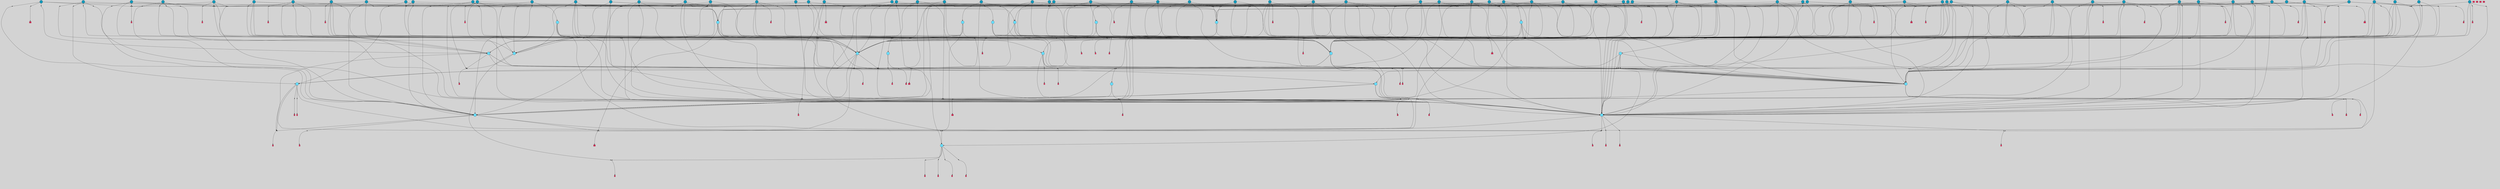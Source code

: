 // File exported with GEGELATI v1.3.1
// On the 2024-04-08 16:59:44
// With the File::TPGGraphDotExporter
digraph{
	graph[pad = "0.212, 0.055" bgcolor = lightgray]
	node[shape=circle style = filled label = ""]
		T3 [fillcolor="#66ddff"]
		T7 [fillcolor="#66ddff"]
		T9 [fillcolor="#66ddff"]
		T27 [fillcolor="#66ddff"]
		T82 [fillcolor="#66ddff"]
		T111 [fillcolor="#66ddff"]
		T129 [fillcolor="#66ddff"]
		T194 [fillcolor="#66ddff"]
		T319 [fillcolor="#66ddff"]
		T350 [fillcolor="#66ddff"]
		T413 [fillcolor="#66ddff"]
		T459 [fillcolor="#66ddff"]
		T557 [fillcolor="#66ddff"]
		T592 [fillcolor="#66ddff"]
		T613 [fillcolor="#66ddff"]
		T695 [fillcolor="#66ddff"]
		T879 [fillcolor="#1199bb"]
		T930 [fillcolor="#1199bb"]
		T935 [fillcolor="#1199bb"]
		T946 [fillcolor="#1199bb"]
		T954 [fillcolor="#1199bb"]
		T957 [fillcolor="#1199bb"]
		T982 [fillcolor="#1199bb"]
		T992 [fillcolor="#1199bb"]
		T993 [fillcolor="#1199bb"]
		T995 [fillcolor="#1199bb"]
		T1002 [fillcolor="#1199bb"]
		T1005 [fillcolor="#1199bb"]
		T1006 [fillcolor="#66ddff"]
		T802 [fillcolor="#66ddff"]
		T1057 [fillcolor="#1199bb"]
		T1063 [fillcolor="#1199bb"]
		T1072 [fillcolor="#66ddff"]
		T1097 [fillcolor="#1199bb"]
		T611 [fillcolor="#1199bb"]
		T1101 [fillcolor="#1199bb"]
		T1103 [fillcolor="#1199bb"]
		T1104 [fillcolor="#1199bb"]
		T1106 [fillcolor="#1199bb"]
		T1107 [fillcolor="#1199bb"]
		T1108 [fillcolor="#1199bb"]
		T1109 [fillcolor="#1199bb"]
		T1110 [fillcolor="#1199bb"]
		T1111 [fillcolor="#1199bb"]
		T1112 [fillcolor="#1199bb"]
		T1114 [fillcolor="#1199bb"]
		T1116 [fillcolor="#1199bb"]
		T1117 [fillcolor="#1199bb"]
		T1118 [fillcolor="#1199bb"]
		T1120 [fillcolor="#1199bb"]
		T1121 [fillcolor="#66ddff"]
		T1123 [fillcolor="#1199bb"]
		T1124 [fillcolor="#1199bb"]
		T1125 [fillcolor="#1199bb"]
		T1126 [fillcolor="#1199bb"]
		T1127 [fillcolor="#1199bb"]
		T1128 [fillcolor="#1199bb"]
		T1129 [fillcolor="#1199bb"]
		T478 [fillcolor="#1199bb"]
		T1131 [fillcolor="#1199bb"]
		T1134 [fillcolor="#1199bb"]
		T1135 [fillcolor="#1199bb"]
		T1136 [fillcolor="#1199bb"]
		T1137 [fillcolor="#1199bb"]
		T1138 [fillcolor="#1199bb"]
		T1139 [fillcolor="#1199bb"]
		T1140 [fillcolor="#1199bb"]
		T1143 [fillcolor="#1199bb"]
		T1147 [fillcolor="#1199bb"]
		T1151 [fillcolor="#66ddff"]
		T1155 [fillcolor="#1199bb"]
		T1165 [fillcolor="#1199bb"]
		T1168 [fillcolor="#1199bb"]
		T1177 [fillcolor="#1199bb"]
		T1180 [fillcolor="#1199bb"]
		T1181 [fillcolor="#1199bb"]
		T1182 [fillcolor="#1199bb"]
		T1186 [fillcolor="#1199bb"]
		T1187 [fillcolor="#1199bb"]
		T1188 [fillcolor="#1199bb"]
		T1189 [fillcolor="#66ddff"]
		T1190 [fillcolor="#1199bb"]
		T1192 [fillcolor="#1199bb"]
		T1193 [fillcolor="#1199bb"]
		T1196 [fillcolor="#1199bb"]
		T1197 [fillcolor="#1199bb"]
		T1199 [fillcolor="#1199bb"]
		T1200 [fillcolor="#1199bb"]
		T1201 [fillcolor="#1199bb"]
		T1203 [fillcolor="#1199bb"]
		T1205 [fillcolor="#1199bb"]
		T1206 [fillcolor="#1199bb"]
		T1207 [fillcolor="#1199bb"]
		T1208 [fillcolor="#1199bb"]
		T1209 [fillcolor="#1199bb"]
		T1210 [fillcolor="#1199bb"]
		T1211 [fillcolor="#1199bb"]
		T1212 [fillcolor="#1199bb"]
		P15094 [fillcolor="#cccccc" shape=point] //6|
		I15094 [shape=box style=invis label="6|1&2|6#1|7&#92;n10|7&2|0#1|5&#92;n9|4&0|1#2|2&#92;n8|6&0|0#1|0&#92;n"]
		P15094 -> I15094[style=invis]
		A8099 [fillcolor="#ff3366" shape=box margin=0.03 width=0 height=0 label="3"]
		T3 -> P15094 -> A8099
		P15095 [fillcolor="#cccccc" shape=point] //3|
		I15095 [shape=box style=invis label="7|6&2|4#0|2&#92;n10|3&2|7#1|4&#92;n11|6&0|4#0|1&#92;n7|1&0|0#2|6&#92;n7|6&0|3#2|6&#92;n4|0&2|6#0|1&#92;n4|4&2|5#0|2&#92;n4|6&0|4#2|7&#92;n10|0&2|3#1|5&#92;n2|6&0|5#0|2&#92;n1|0&2|3#0|7&#92;n1|6&2|0#0|5&#92;n6|2&0|1#0|7&#92;n9|2&0|3#2|7&#92;n5|3&0|6#0|6&#92;n1|7&2|5#2|3&#92;n8|1&2|7#0|6&#92;n1|0&2|5#2|1&#92;n7|1&2|2#2|5&#92;n7|4&2|6#0|3&#92;n"]
		P15095 -> I15095[style=invis]
		A8100 [fillcolor="#ff3366" shape=box margin=0.03 width=0 height=0 label="4"]
		T3 -> P15095 -> A8100
		P15096 [fillcolor="#cccccc" shape=point] //-3|
		I15096 [shape=box style=invis label="1|6&2|7#0|7&#92;n10|2&0|7#1|3&#92;n9|6&2|7#2|2&#92;n5|3&0|7#0|7&#92;n1|6&2|3#0|0&#92;n2|3&2|3#2|2&#92;n5|1&2|6#0|6&#92;n"]
		P15096 -> I15096[style=invis]
		A8101 [fillcolor="#ff3366" shape=box margin=0.03 width=0 height=0 label="7"]
		T7 -> P15096 -> A8101
		P15097 [fillcolor="#cccccc" shape=point] //5|
		I15097 [shape=box style=invis label="0|5&2|3#0|1&#92;n0|6&2|1#2|4&#92;n6|2&2|6#0|7&#92;n7|4&0|3#0|1&#92;n5|4&0|7#1|6&#92;n9|1&0|5#2|2&#92;n6|3&2|3#1|7&#92;n11|7&2|4#1|6&#92;n2|5&0|1#0|0&#92;n4|7&0|0#0|2&#92;n6|2&0|6#0|0&#92;n2|1&2|6#2|4&#92;n10|0&2|0#1|0&#92;n6|6&2|4#0|6&#92;n"]
		P15097 -> I15097[style=invis]
		A8102 [fillcolor="#ff3366" shape=box margin=0.03 width=0 height=0 label="8"]
		T7 -> P15097 -> A8102
		P15098 [fillcolor="#cccccc" shape=point] //-6|
		I15098 [shape=box style=invis label="11|1&0|7#2|0&#92;n10|4&0|1#1|0&#92;n4|3&2|4#2|1&#92;n0|5&2|0#0|0&#92;n6|1&0|0#0|3&#92;n8|2&2|0#0|4&#92;n11|4&2|0#1|6&#92;n7|0&2|6#2|3&#92;n5|3&2|6#2|0&#92;n2|0&2|0#0|4&#92;n"]
		P15098 -> I15098[style=invis]
		A8103 [fillcolor="#ff3366" shape=box margin=0.03 width=0 height=0 label="9"]
		T9 -> P15098 -> A8103
		P15099 [fillcolor="#cccccc" shape=point] //2|
		I15099 [shape=box style=invis label="6|3&2|7#1|4&#92;n8|6&0|0#2|5&#92;n2|1&0|2#0|3&#92;n8|7&0|6#0|4&#92;n2|1&2|0#0|1&#92;n0|0&2|2#2|3&#92;n6|6&0|7#2|1&#92;n6|1&0|7#2|6&#92;n5|4&2|7#0|4&#92;n0|3&0|4#2|0&#92;n11|0&2|0#2|5&#92;n4|5&2|5#2|4&#92;n5|7&0|6#0|4&#92;n9|7&2|5#0|3&#92;n5|4&2|1#0|3&#92;n5|3&0|1#1|7&#92;n0|4&0|3#2|5&#92;n"]
		P15099 -> I15099[style=invis]
		A8104 [fillcolor="#ff3366" shape=box margin=0.03 width=0 height=0 label="10"]
		T9 -> P15099 -> A8104
		P15100 [fillcolor="#cccccc" shape=point] //2|
		I15100 [shape=box style=invis label="9|1&2|3#0|1&#92;n5|2&2|0#2|4&#92;n3|6&2|5#2|7&#92;n7|0&2|5#0|4&#92;n1|2&0|3#0|5&#92;n7|3&2|7#0|0&#92;n"]
		P15100 -> I15100[style=invis]
		A8105 [fillcolor="#ff3366" shape=box margin=0.03 width=0 height=0 label="2"]
		T27 -> P15100 -> A8105
		P15101 [fillcolor="#cccccc" shape=point] //-6|
		I15101 [shape=box style=invis label="7|5&0|4#0|4&#92;n11|0&2|5#2|1&#92;n"]
		P15101 -> I15101[style=invis]
		A8106 [fillcolor="#ff3366" shape=box margin=0.03 width=0 height=0 label="3"]
		T27 -> P15101 -> A8106
		T27 -> P15095
		P15102 [fillcolor="#cccccc" shape=point] //0|
		I15102 [shape=box style=invis label="2|5&0|1#0|6&#92;n6|1&2|2#2|7&#92;n8|0&0|3#1|4&#92;n4|3&2|5#2|4&#92;n8|1&2|4#0|0&#92;n6|6&0|1#2|6&#92;n11|7&2|4#2|5&#92;n6|2&2|4#0|2&#92;n8|5&2|4#2|4&#92;n2|1&2|1#2|2&#92;n2|7&2|5#2|6&#92;n9|7&0|5#0|4&#92;n1|2&0|5#2|6&#92;n4|2&2|3#2|7&#92;n3|3&2|1#0|2&#92;n"]
		P15102 -> I15102[style=invis]
		A8107 [fillcolor="#ff3366" shape=box margin=0.03 width=0 height=0 label="5"]
		T27 -> P15102 -> A8107
		P15103 [fillcolor="#cccccc" shape=point] //0|
		I15103 [shape=box style=invis label="4|0&0|3#2|7&#92;n10|2&0|3#1|7&#92;n3|5&0|2#0|3&#92;n4|5&0|0#2|1&#92;n10|7&2|0#1|2&#92;n5|3&2|3#1|6&#92;n9|5&2|0#0|4&#92;n5|4&2|7#0|2&#92;n10|3&2|7#1|4&#92;n7|2&0|1#2|6&#92;n8|6&0|5#0|5&#92;n8|7&2|3#0|5&#92;n2|6&2|4#0|0&#92;n"]
		P15103 -> I15103[style=invis]
		A8108 [fillcolor="#ff3366" shape=box margin=0.03 width=0 height=0 label="5"]
		T27 -> P15103 -> A8108
		P15104 [fillcolor="#cccccc" shape=point] //6|
		I15104 [shape=box style=invis label="7|0&2|5#1|2&#92;n10|6&2|1#1|3&#92;n7|5&0|2#0|7&#92;n10|7&0|1#1|5&#92;n4|6&2|5#0|5&#92;n4|4&0|7#2|7&#92;n"]
		P15104 -> I15104[style=invis]
		A8109 [fillcolor="#ff3366" shape=box margin=0.03 width=0 height=0 label="7"]
		T82 -> P15104 -> A8109
		P15105 [fillcolor="#cccccc" shape=point] //6|
		I15105 [shape=box style=invis label="0|5&2|3#0|1&#92;n0|6&2|1#2|4&#92;n9|1&0|5#2|2&#92;n7|4&0|3#0|1&#92;n5|4&0|7#1|6&#92;n2|5&0|1#0|0&#92;n6|3&2|3#1|7&#92;n11|7&2|4#1|6&#92;n6|2&2|6#0|1&#92;n4|7&0|0#0|2&#92;n6|2&0|6#0|0&#92;n9|1&2|6#2|4&#92;n10|0&2|0#1|0&#92;n6|6&2|4#0|6&#92;n"]
		P15105 -> I15105[style=invis]
		A8110 [fillcolor="#ff3366" shape=box margin=0.03 width=0 height=0 label="8"]
		T82 -> P15105 -> A8110
		T82 -> P15098
		P15106 [fillcolor="#cccccc" shape=point] //-5|
		I15106 [shape=box style=invis label="0|0&2|3#0|2&#92;n10|5&0|6#1|3&#92;n7|3&0|6#2|3&#92;n3|4&0|6#0|6&#92;n10|5&0|2#1|1&#92;n5|0&0|1#0|3&#92;n6|6&2|5#1|5&#92;n7|4&0|2#1|7&#92;n5|7&0|1#2|5&#92;n1|5&0|0#0|3&#92;n7|5&2|1#2|6&#92;n9|0&0|2#0|0&#92;n4|0&2|4#0|0&#92;n4|6&0|0#2|3&#92;n3|1&0|6#2|5&#92;n7|7&2|1#2|3&#92;n9|4&2|2#0|6&#92;n"]
		P15106 -> I15106[style=invis]
		T111 -> P15106 -> T9
		P15107 [fillcolor="#cccccc" shape=point] //7|
		I15107 [shape=box style=invis label="7|4&2|1#2|0&#92;n4|1&2|4#2|3&#92;n5|0&2|0#2|2&#92;n6|1&2|4#2|6&#92;n"]
		P15107 -> I15107[style=invis]
		A8111 [fillcolor="#ff3366" shape=box margin=0.03 width=0 height=0 label="9"]
		T111 -> P15107 -> A8111
		P15108 [fillcolor="#cccccc" shape=point] //2|
		I15108 [shape=box style=invis label="3|0&2|0#0|1&#92;n11|2&0|7#1|6&#92;n8|7&2|4#0|5&#92;n5|3&0|2#2|6&#92;n4|4&2|4#2|6&#92;n3|0&0|7#0|1&#92;n2|7&2|2#2|5&#92;n9|3&2|6#2|7&#92;n7|7&0|0#0|4&#92;n6|1&2|4#1|3&#92;n5|4&2|0#1|6&#92;n1|3&0|7#0|4&#92;n"]
		P15108 -> I15108[style=invis]
		A8112 [fillcolor="#ff3366" shape=box margin=0.03 width=0 height=0 label="7"]
		T111 -> P15108 -> A8112
		T111 -> P15098
		P15109 [fillcolor="#cccccc" shape=point] //8|
		I15109 [shape=box style=invis label="9|0&0|1#2|0&#92;n10|1&2|5#1|4&#92;n8|2&2|6#0|4&#92;n2|4&2|5#2|3&#92;n4|2&2|2#0|2&#92;n7|5&0|2#0|0&#92;n8|2&2|1#1|3&#92;n8|7&0|7#2|1&#92;n1|1&0|0#0|7&#92;n5|6&2|5#1|0&#92;n6|6&2|5#0|0&#92;n11|4&0|3#2|6&#92;n4|2&2|4#0|7&#92;n5|6&0|1#2|0&#92;n11|3&0|2#0|7&#92;n"]
		P15109 -> I15109[style=invis]
		A8113 [fillcolor="#ff3366" shape=box margin=0.03 width=0 height=0 label="6"]
		T129 -> P15109 -> A8113
		P15110 [fillcolor="#cccccc" shape=point] //5|
		I15110 [shape=box style=invis label="3|0&2|0#0|1&#92;n3|0&0|7#0|1&#92;n5|3&0|2#2|6&#92;n4|4&2|4#2|6&#92;n11|2&0|7#1|6&#92;n2|7&2|2#2|5&#92;n9|3&2|6#2|7&#92;n7|7&0|0#0|4&#92;n6|1&2|4#2|3&#92;n5|4&2|0#1|6&#92;n1|3&0|7#0|4&#92;n"]
		P15110 -> I15110[style=invis]
		A8114 [fillcolor="#ff3366" shape=box margin=0.03 width=0 height=0 label="7"]
		T129 -> P15110 -> A8114
		P15111 [fillcolor="#cccccc" shape=point] //10|
		I15111 [shape=box style=invis label="4|5&2|7#2|1&#92;n1|7&2|3#0|6&#92;n3|5&2|2#0|3&#92;n10|3&0|7#1|4&#92;n7|1&0|4#2|6&#92;n10|2&0|3#1|7&#92;n9|5&2|0#0|4&#92;n4|0&0|3#2|7&#92;n11|4&2|6#1|2&#92;n5|4&2|7#0|2&#92;n2|6&2|4#0|0&#92;n6|5&0|7#2|1&#92;n5|3&2|3#1|6&#92;n10|7&2|0#1|2&#92;n"]
		P15111 -> I15111[style=invis]
		A8115 [fillcolor="#ff3366" shape=box margin=0.03 width=0 height=0 label="5"]
		T129 -> P15111 -> A8115
		P15112 [fillcolor="#cccccc" shape=point] //5|
		I15112 [shape=box style=invis label="9|4&2|3#1|3&#92;n0|4&2|4#0|5&#92;n6|1&2|6#2|5&#92;n4|0&0|5#2|0&#92;n"]
		P15112 -> I15112[style=invis]
		A8116 [fillcolor="#ff3366" shape=box margin=0.03 width=0 height=0 label="7"]
		T129 -> P15112 -> A8116
		P15113 [fillcolor="#cccccc" shape=point] //6|
		I15113 [shape=box style=invis label="9|4&2|7#0|6&#92;n8|4&0|1#1|0&#92;n1|3&0|0#2|1&#92;n2|4&0|6#2|2&#92;n5|1&2|5#0|7&#92;n3|0&0|3#2|6&#92;n2|2&2|6#0|2&#92;n8|4&0|4#2|2&#92;n5|1&2|4#0|3&#92;n9|4&0|6#0|6&#92;n5|0&2|2#1|5&#92;n11|7&0|0#1|1&#92;n0|4&0|3#0|3&#92;n7|7&2|4#2|5&#92;n1|5&0|1#2|1&#92;n"]
		P15113 -> I15113[style=invis]
		A8117 [fillcolor="#ff3366" shape=box margin=0.03 width=0 height=0 label="1"]
		T129 -> P15113 -> A8117
		P15114 [fillcolor="#cccccc" shape=point] //5|
		I15114 [shape=box style=invis label="3|0&2|0#2|1&#92;n3|0&0|7#0|1&#92;n5|3&0|2#2|6&#92;n4|4&2|4#2|6&#92;n5|4&2|0#1|6&#92;n2|7&2|2#2|5&#92;n1|3&0|7#0|4&#92;n11|6&2|2#0|7&#92;n7|7&0|0#0|4&#92;n6|1&2|4#2|3&#92;n11|0&0|7#1|6&#92;n9|3&2|6#2|7&#92;n"]
		P15114 -> I15114[style=invis]
		A8118 [fillcolor="#ff3366" shape=box margin=0.03 width=0 height=0 label="7"]
		T194 -> P15114 -> A8118
		P15115 [fillcolor="#cccccc" shape=point] //4|
		I15115 [shape=box style=invis label="7|1&0|6#0|1&#92;n6|7&2|7#1|7&#92;n10|1&2|1#1|1&#92;n9|6&2|2#1|4&#92;n4|7&0|4#2|2&#92;n9|6&0|5#1|1&#92;n10|0&2|6#1|6&#92;n5|1&0|1#2|3&#92;n10|1&0|5#1|0&#92;n3|4&2|3#0|0&#92;n8|2&0|5#2|4&#92;n1|6&2|0#0|0&#92;n2|3&0|1#2|6&#92;n5|2&2|2#1|6&#92;n2|2&0|1#2|1&#92;n3|1&2|7#0|3&#92;n6|7&2|3#0|4&#92;n"]
		P15115 -> I15115[style=invis]
		A8119 [fillcolor="#ff3366" shape=box margin=0.03 width=0 height=0 label="10"]
		T194 -> P15115 -> A8119
		P15116 [fillcolor="#cccccc" shape=point] //-4|
		I15116 [shape=box style=invis label="0|4&0|0#2|7&#92;n8|5&2|4#2|4&#92;n4|3&2|5#2|4&#92;n11|7&2|2#2|5&#92;n6|5&2|2#2|7&#92;n3|2&0|7#0|7&#92;n3|3&2|1#0|3&#92;n2|6&0|3#2|5&#92;n0|1&2|6#2|2&#92;n8|2&0|0#1|6&#92;n0|7&0|5#0|4&#92;n9|5&0|3#2|7&#92;n2|7&2|5#2|6&#92;n9|0&2|0#0|1&#92;n1|2&2|4#0|2&#92;n"]
		P15116 -> I15116[style=invis]
		T194 -> P15116 -> T27
		P15117 [fillcolor="#cccccc" shape=point] //7|
		I15117 [shape=box style=invis label="7|4&2|7#0|4&#92;n4|6&0|1#2|5&#92;n2|1&2|3#0|0&#92;n4|3&2|0#0|1&#92;n0|0&2|7#2|7&#92;n7|7&0|5#2|3&#92;n5|0&2|1#2|2&#92;n10|0&0|4#1|2&#92;n4|4&0|7#0|0&#92;n6|7&0|2#0|1&#92;n1|4&2|5#0|4&#92;n"]
		P15117 -> I15117[style=invis]
		A8120 [fillcolor="#ff3366" shape=box margin=0.03 width=0 height=0 label="0"]
		T194 -> P15117 -> A8120
		P15118 [fillcolor="#cccccc" shape=point] //9|
		I15118 [shape=box style=invis label="11|0&2|0#1|1&#92;n3|6&0|6#0|0&#92;n1|4&0|0#2|4&#92;n7|5&2|2#1|3&#92;n11|7&2|6#1|7&#92;n5|2&0|6#1|5&#92;n9|5&0|6#0|3&#92;n2|2&2|7#0|5&#92;n9|3&2|2#2|0&#92;n11|0&2|7#0|1&#92;n1|1&2|0#0|1&#92;n6|6&0|6#1|2&#92;n9|7&0|1#0|3&#92;n2|0&2|4#2|5&#92;n2|4&2|2#0|0&#92;n6|1&2|1#1|7&#92;n10|7&2|5#1|6&#92;n11|5&2|7#2|4&#92;n"]
		P15118 -> I15118[style=invis]
		A8121 [fillcolor="#ff3366" shape=box margin=0.03 width=0 height=0 label="1"]
		T319 -> P15118 -> A8121
		T319 -> P15112
		P15119 [fillcolor="#cccccc" shape=point] //9|
		I15119 [shape=box style=invis label="9|6&2|0#1|3&#92;n7|1&0|3#0|4&#92;n9|6&2|0#0|1&#92;n1|5&0|0#0|5&#92;n8|6&2|4#0|0&#92;n7|4&2|4#0|7&#92;n6|0&2|4#2|0&#92;n7|7&2|4#2|2&#92;n"]
		P15119 -> I15119[style=invis]
		A8122 [fillcolor="#ff3366" shape=box margin=0.03 width=0 height=0 label="5"]
		T319 -> P15119 -> A8122
		T319 -> P15116
		P15120 [fillcolor="#cccccc" shape=point] //-4|
		I15120 [shape=box style=invis label="11|3&0|7#1|7&#92;n11|7&0|7#2|7&#92;n5|3&0|3#2|0&#92;n0|1&2|2#0|4&#92;n0|0&0|4#2|5&#92;n6|3&2|1#2|3&#92;n11|7&0|0#0|4&#92;n0|0&0|0#0|2&#92;n1|1&0|4#0|3&#92;n6|5&2|7#1|2&#92;n6|6&0|3#2|7&#92;n6|2&0|4#0|0&#92;n5|5&2|6#0|5&#92;n"]
		P15120 -> I15120[style=invis]
		A8123 [fillcolor="#ff3366" shape=box margin=0.03 width=0 height=0 label="8"]
		T319 -> P15120 -> A8123
		T350 -> P15116
		T350 -> P15117
		P15121 [fillcolor="#cccccc" shape=point] //3|
		I15121 [shape=box style=invis label="5|4&2|7#0|1&#92;n0|6&0|6#2|2&#92;n9|5&2|2#2|0&#92;n3|6&2|7#0|2&#92;n3|5&0|0#0|6&#92;n2|6&0|6#2|2&#92;n2|6&2|2#0|0&#92;n5|1&0|4#0|5&#92;n2|6&0|5#2|5&#92;n1|0&0|7#2|2&#92;n4|7&0|6#2|4&#92;n7|3&0|6#2|5&#92;n1|1&0|1#0|3&#92;n"]
		P15121 -> I15121[style=invis]
		A8124 [fillcolor="#ff3366" shape=box margin=0.03 width=0 height=0 label="1"]
		T350 -> P15121 -> A8124
		P15122 [fillcolor="#cccccc" shape=point] //-2|
		I15122 [shape=box style=invis label="2|0&2|3#2|5&#92;n10|3&2|7#1|4&#92;n8|1&2|7#0|6&#92;n7|6&0|3#2|6&#92;n4|0&2|6#0|1&#92;n4|4&2|5#0|2&#92;n4|6&0|2#2|7&#92;n7|6&2|4#0|2&#92;n11|7&2|7#0|3&#92;n6|6&0|3#0|6&#92;n1|6&2|0#0|5&#92;n11|6&0|4#0|1&#92;n2|6&0|5#0|2&#92;n6|2&0|1#0|7&#92;n9|2&0|3#2|7&#92;n5|3&0|6#0|6&#92;n7|1&2|2#2|5&#92;n1|0&2|3#0|7&#92;n1|0&2|5#0|1&#92;n3|4&2|6#0|3&#92;n"]
		P15122 -> I15122[style=invis]
		A8125 [fillcolor="#ff3366" shape=box margin=0.03 width=0 height=0 label="4"]
		T350 -> P15122 -> A8125
		T350 -> P15117
		P15123 [fillcolor="#cccccc" shape=point] //-4|
		I15123 [shape=box style=invis label="1|5&2|1#2|4&#92;n3|0&2|3#2|6&#92;n0|3&0|0#0|1&#92;n8|6&2|5#1|5&#92;n9|7&2|5#2|0&#92;n4|1&0|7#2|2&#92;n4|2&0|3#0|0&#92;n"]
		P15123 -> I15123[style=invis]
		A8126 [fillcolor="#ff3366" shape=box margin=0.03 width=0 height=0 label="2"]
		T413 -> P15123 -> A8126
		T413 -> P15105
		P15124 [fillcolor="#cccccc" shape=point] //-4|
		I15124 [shape=box style=invis label="7|5&2|2#0|7&#92;n9|6&2|3#0|3&#92;n10|6&2|1#1|0&#92;n8|0&0|5#1|3&#92;n7|5&0|5#1|5&#92;n5|1&2|5#2|1&#92;n"]
		P15124 -> I15124[style=invis]
		A8127 [fillcolor="#ff3366" shape=box margin=0.03 width=0 height=0 label="7"]
		T413 -> P15124 -> A8127
		T413 -> P15115
		P15125 [fillcolor="#cccccc" shape=point] //-5|
		I15125 [shape=box style=invis label="7|7&2|4#0|6&#92;n8|5&2|1#0|3&#92;n0|0&0|0#2|7&#92;n2|2&0|5#2|4&#92;n1|0&2|5#0|2&#92;n11|1&2|3#0|5&#92;n2|7&2|0#2|3&#92;n9|4&2|7#1|2&#92;n5|5&0|7#0|5&#92;n"]
		P15125 -> I15125[style=invis]
		T413 -> P15125 -> T319
		T459 -> P15123
		T459 -> P15124
		T459 -> P15115
		T459 -> P15125
		P15126 [fillcolor="#cccccc" shape=point] //8|
		I15126 [shape=box style=invis label="6|5&2|5#0|4&#92;n9|0&0|5#0|7&#92;n2|6&0|4#2|4&#92;n7|1&0|3#0|2&#92;n1|4&2|4#0|3&#92;n3|2&2|2#0|3&#92;n"]
		P15126 -> I15126[style=invis]
		T459 -> P15126 -> T350
		T557 -> P15125
		T557 -> P15094
		T557 -> P15115
		P15127 [fillcolor="#cccccc" shape=point] //4|
		I15127 [shape=box style=invis label="7|1&0|6#0|1&#92;n5|2&2|5#1|6&#92;n10|1&2|1#1|1&#92;n9|6&2|2#1|4&#92;n4|7&0|4#2|2&#92;n9|6&0|4#1|1&#92;n10|0&2|6#1|6&#92;n5|1&0|1#2|3&#92;n1|6&2|0#0|1&#92;n8|2&0|5#2|4&#92;n3|4&2|3#0|0&#92;n10|1&0|5#1|0&#92;n2|2&0|1#2|1&#92;n3|1&2|7#0|3&#92;n"]
		P15127 -> I15127[style=invis]
		A8128 [fillcolor="#ff3366" shape=box margin=0.03 width=0 height=0 label="10"]
		T557 -> P15127 -> A8128
		P15128 [fillcolor="#cccccc" shape=point] //1|
		I15128 [shape=box style=invis label="10|5&2|0#1|7&#92;n9|2&2|7#2|2&#92;n9|0&2|5#2|1&#92;n"]
		P15128 -> I15128[style=invis]
		A8129 [fillcolor="#ff3366" shape=box margin=0.03 width=0 height=0 label="3"]
		T557 -> P15128 -> A8129
		T592 -> P15125
		T592 -> P15115
		T592 -> P15127
		T592 -> P15128
		P15129 [fillcolor="#cccccc" shape=point] //-6|
		I15129 [shape=box style=invis label="0|3&2|3#2|0&#92;n3|7&2|2#2|6&#92;n11|5&2|6#0|2&#92;n5|5&2|6#2|0&#92;n3|0&0|6#0|3&#92;n4|7&0|7#2|7&#92;n7|2&2|5#1|5&#92;n9|4&2|3#1|5&#92;n2|5&2|7#2|4&#92;n1|2&0|5#0|1&#92;n5|4&2|4#1|3&#92;n7|0&0|7#1|1&#92;n9|3&0|6#1|4&#92;n"]
		P15129 -> I15129[style=invis]
		A8130 [fillcolor="#ff3366" shape=box margin=0.03 width=0 height=0 label="5"]
		T592 -> P15129 -> A8130
		P15130 [fillcolor="#cccccc" shape=point] //4|
		I15130 [shape=box style=invis label="0|5&2|3#0|1&#92;n0|6&2|1#0|4&#92;n6|6&2|4#0|6&#92;n4|4&0|6#0|3&#92;n10|0&2|0#1|5&#92;n2|5&0|1#0|0&#92;n7|4&0|3#0|1&#92;n11|7&2|4#1|6&#92;n1|1&0|5#2|2&#92;n6|2&2|6#0|1&#92;n1|2&0|6#0|0&#92;n9|3&2|0#0|0&#92;n9|2&2|6#2|4&#92;n7|4&0|0#2|1&#92;n6|3&2|3#1|7&#92;n0|0&2|4#2|5&#92;n"]
		P15130 -> I15130[style=invis]
		A8131 [fillcolor="#ff3366" shape=box margin=0.03 width=0 height=0 label="8"]
		T613 -> P15130 -> A8131
		T613 -> P15124
		P15131 [fillcolor="#cccccc" shape=point] //2|
		I15131 [shape=box style=invis label="7|7&2|4#0|6&#92;n8|5&2|1#0|3&#92;n9|7&2|2#2|2&#92;n0|0&0|0#2|7&#92;n1|0&2|5#0|2&#92;n2|2&0|5#2|4&#92;n11|1&2|3#0|5&#92;n2|7&2|1#2|3&#92;n9|4&2|7#1|2&#92;n5|0&0|7#0|5&#92;n"]
		P15131 -> I15131[style=invis]
		T613 -> P15131 -> T319
		T613 -> P15111
		P15132 [fillcolor="#cccccc" shape=point] //8|
		I15132 [shape=box style=invis label="11|4&2|0#1|6&#92;n4|3&0|6#0|5&#92;n3|0&2|6#0|3&#92;n9|3&2|5#0|5&#92;n2|6&0|6#2|1&#92;n9|7&0|5#1|4&#92;n"]
		P15132 -> I15132[style=invis]
		T613 -> P15132 -> T194
		P15133 [fillcolor="#cccccc" shape=point] //-5|
		I15133 [shape=box style=invis label="0|5&2|3#0|1&#92;n0|6&2|1#2|4&#92;n6|2&2|6#0|7&#92;n9|0&2|7#1|1&#92;n7|4&0|3#0|1&#92;n3|5&2|7#0|6&#92;n11|7&2|3#1|6&#92;n2|1&2|6#2|4&#92;n5|0&0|7#1|6&#92;n2|5&0|1#0|0&#92;n4|7&0|0#0|2&#92;n6|2&0|6#0|0&#92;n9|1&2|5#2|2&#92;n10|0&0|0#1|0&#92;n2|7&2|6#0|3&#92;n6|6&2|4#0|6&#92;n"]
		P15133 -> I15133[style=invis]
		T695 -> P15133 -> T129
		P15134 [fillcolor="#cccccc" shape=point] //-5|
		I15134 [shape=box style=invis label="11|4&2|0#1|6&#92;n2|6&0|6#2|1&#92;n9|1&2|5#0|5&#92;n3|0&2|6#0|3&#92;n9|7&0|5#1|4&#92;n"]
		P15134 -> I15134[style=invis]
		T695 -> P15134 -> T194
		P15135 [fillcolor="#cccccc" shape=point] //4|
		I15135 [shape=box style=invis label="0|5&2|3#0|1&#92;n0|6&2|1#2|4&#92;n6|2&2|6#0|7&#92;n9|1&2|5#2|2&#92;n7|4&0|3#0|1&#92;n11|7&2|4#1|6&#92;n9|0&2|7#1|1&#92;n5|4&0|7#1|6&#92;n2|5&0|1#0|0&#92;n4|7&0|0#0|2&#92;n6|2&0|6#0|0&#92;n2|1&2|6#2|4&#92;n10|0&0|0#1|0&#92;n2|7&2|6#0|3&#92;n6|6&2|4#0|6&#92;n"]
		P15135 -> I15135[style=invis]
		T695 -> P15135 -> T129
		P15136 [fillcolor="#cccccc" shape=point] //9|
		I15136 [shape=box style=invis label="8|0&0|5#0|1&#92;n0|6&2|0#0|7&#92;n5|7&0|1#1|4&#92;n5|1&0|6#2|7&#92;n11|3&0|7#1|6&#92;n10|2&2|5#1|6&#92;n10|0&0|3#1|4&#92;n0|0&2|5#0|7&#92;n0|0&2|5#0|1&#92;n0|4&2|2#2|3&#92;n11|7&2|5#0|5&#92;n"]
		P15136 -> I15136[style=invis]
		T695 -> P15136 -> T7
		P15137 [fillcolor="#cccccc" shape=point] //-2|
		I15137 [shape=box style=invis label="4|3&0|6#0|3&#92;n5|7&2|3#2|2&#92;n1|4&2|6#2|3&#92;n5|6&0|7#1|2&#92;n9|2&2|4#1|4&#92;n2|4&0|5#0|7&#92;n10|0&0|6#1|2&#92;n5|7&2|5#1|5&#92;n3|1&0|6#0|2&#92;n2|7&2|7#2|6&#92;n5|4&0|5#1|5&#92;n10|4&2|5#1|7&#92;n10|6&2|0#1|4&#92;n11|5&2|6#2|3&#92;n4|0&0|4#2|4&#92;n8|4&2|1#2|5&#92;n4|5&2|7#0|6&#92;n"]
		P15137 -> I15137[style=invis]
		T879 -> P15137 -> T111
		P15138 [fillcolor="#cccccc" shape=point] //-5|
		I15138 [shape=box style=invis label="9|0&2|4#2|5&#92;n9|6&2|7#2|6&#92;n11|4&2|0#1|6&#92;n10|2&2|2#1|6&#92;n9|7&0|5#1|4&#92;n2|1&0|3#2|1&#92;n1|7&0|6#2|6&#92;n9|3&2|5#2|5&#92;n4|5&0|6#0|7&#92;n3|0&2|6#0|3&#92;n1|6&0|2#0|7&#92;n"]
		P15138 -> I15138[style=invis]
		T879 -> P15138 -> T194
		P15139 [fillcolor="#cccccc" shape=point] //8|
		I15139 [shape=box style=invis label="2|7&2|0#2|3&#92;n2|2&0|5#2|2&#92;n9|0&2|2#0|4&#92;n8|0&2|1#0|3&#92;n8|2&0|2#2|1&#92;n0|0&0|0#2|7&#92;n7|6&2|4#0|6&#92;n11|3&2|0#1|3&#92;n3|4&2|7#0|2&#92;n10|6&0|7#1|3&#92;n"]
		P15139 -> I15139[style=invis]
		T879 -> P15139 -> T319
		P15140 [fillcolor="#cccccc" shape=point] //-6|
		I15140 [shape=box style=invis label="7|5&2|2#0|7&#92;n7|5&0|5#1|5&#92;n10|6&2|1#1|0&#92;n8|0&0|5#1|3&#92;n9|6&2|3#0|3&#92;n5|1&2|5#1|1&#92;n"]
		P15140 -> I15140[style=invis]
		A8132 [fillcolor="#ff3366" shape=box margin=0.03 width=0 height=0 label="7"]
		T879 -> P15140 -> A8132
		P15141 [fillcolor="#cccccc" shape=point] //-8|
		I15141 [shape=box style=invis label="6|0&2|1#2|4&#92;n1|3&2|6#0|2&#92;n0|5&2|1#2|7&#92;n7|7&2|3#0|6&#92;n9|1&2|3#0|0&#92;n0|0&0|6#2|1&#92;n11|2&2|4#2|0&#92;n1|6&0|4#2|4&#92;n5|2&0|2#1|1&#92;n7|4&0|6#2|3&#92;n"]
		P15141 -> I15141[style=invis]
		A8133 [fillcolor="#ff3366" shape=box margin=0.03 width=0 height=0 label="0"]
		T879 -> P15141 -> A8133
		P15142 [fillcolor="#cccccc" shape=point] //0|
		I15142 [shape=box style=invis label="11|2&2|7#2|3&#92;n0|0&0|0#2|7&#92;n2|2&0|5#2|4&#92;n11|5&0|5#0|5&#92;n6|7&2|4#2|2&#92;n6|6&2|6#2|1&#92;n6|0&0|1#0|3&#92;n11|1&2|3#0|2&#92;n"]
		P15142 -> I15142[style=invis]
		T930 -> P15142 -> T319
		P15143 [fillcolor="#cccccc" shape=point] //2|
		I15143 [shape=box style=invis label="10|0&2|3#1|5&#92;n7|1&0|0#2|6&#92;n1|0&2|3#0|7&#92;n1|0&2|5#0|1&#92;n5|3&0|6#0|6&#92;n4|0&2|6#0|1&#92;n3|3&0|7#0|0&#92;n7|4&2|4#0|1&#92;n7|6&0|4#2|6&#92;n2|6&0|5#0|2&#92;n1|6&2|0#0|5&#92;n6|2&0|1#0|7&#92;n4|4&2|0#0|2&#92;n4|6&0|4#2|7&#92;n8|1&2|7#0|6&#92;n11|4&2|0#2|3&#92;n4|7&2|5#2|0&#92;n7|1&2|2#2|5&#92;n4|2&2|5#2|2&#92;n"]
		P15143 -> I15143[style=invis]
		T930 -> P15143 -> T459
		P15144 [fillcolor="#cccccc" shape=point] //-8|
		I15144 [shape=box style=invis label="3|0&0|7#0|1&#92;n3|4&0|7#0|1&#92;n"]
		P15144 -> I15144[style=invis]
		A8134 [fillcolor="#ff3366" shape=box margin=0.03 width=0 height=0 label="3"]
		T930 -> P15144 -> A8134
		P15145 [fillcolor="#cccccc" shape=point] //-1|
		I15145 [shape=box style=invis label="0|6&0|3#2|0&#92;n5|0&0|7#2|2&#92;n3|6&2|4#2|1&#92;n9|4&0|3#0|0&#92;n10|2&2|6#1|1&#92;n4|2&0|0#0|0&#92;n1|7&0|1#2|0&#92;n11|7&2|6#1|6&#92;n1|1&2|0#2|2&#92;n10|7&2|2#1|7&#92;n1|2&0|3#0|5&#92;n0|3&0|3#2|5&#92;n8|6&0|5#1|2&#92;n0|6&2|4#2|2&#92;n"]
		P15145 -> I15145[style=invis]
		T935 -> P15145 -> T3
		P15146 [fillcolor="#cccccc" shape=point] //-5|
		I15146 [shape=box style=invis label="7|7&2|4#0|4&#92;n5|5&0|7#0|5&#92;n10|6&0|4#1|3&#92;n2|2&0|7#2|4&#92;n0|0&0|0#2|7&#92;n1|0&2|5#0|2&#92;n11|1&2|3#0|5&#92;n9|4&2|7#1|2&#92;n8|5&2|1#0|3&#92;n"]
		P15146 -> I15146[style=invis]
		T935 -> P15146 -> T319
		P15147 [fillcolor="#cccccc" shape=point] //6|
		I15147 [shape=box style=invis label="5|5&0|3#1|2&#92;n5|3&0|7#2|6&#92;n6|3&2|7#2|2&#92;n2|4&0|3#0|2&#92;n11|3&2|2#2|4&#92;n11|3&0|5#2|1&#92;n3|2&2|4#0|0&#92;n8|0&2|2#2|0&#92;n"]
		P15147 -> I15147[style=invis]
		T935 -> P15147 -> T319
		T935 -> P15134
		P15148 [fillcolor="#cccccc" shape=point] //-8|
		I15148 [shape=box style=invis label="2|6&0|6#2|1&#92;n3|4&0|3#0|7&#92;n3|0&2|6#0|3&#92;n1|3&0|6#0|5&#92;n9|3&2|5#0|5&#92;n9|7&0|5#1|4&#92;n"]
		P15148 -> I15148[style=invis]
		T935 -> P15148 -> T592
		P15149 [fillcolor="#cccccc" shape=point] //3|
		I15149 [shape=box style=invis label="0|5&2|3#0|1&#92;n0|6&2|1#2|4&#92;n3|3&2|2#2|0&#92;n5|2&2|6#0|7&#92;n5|4&0|7#1|6&#92;n7|4&0|3#0|1&#92;n9|0&2|7#1|1&#92;n9|1&2|5#2|2&#92;n2|5&0|1#0|0&#92;n4|7&0|0#0|2&#92;n6|2&0|6#0|0&#92;n2|1&2|1#2|4&#92;n10|0&0|0#1|0&#92;n2|7&2|6#0|3&#92;n6|6&2|4#0|6&#92;n"]
		P15149 -> I15149[style=invis]
		T946 -> P15149 -> T129
		P15150 [fillcolor="#cccccc" shape=point] //4|
		I15150 [shape=box style=invis label="10|0&2|3#1|5&#92;n7|1&0|0#2|6&#92;n1|0&2|3#0|7&#92;n4|0&2|6#0|1&#92;n5|3&0|6#0|6&#92;n1|7&2|5#2|0&#92;n7|6&2|4#0|1&#92;n7|6&0|4#2|6&#92;n2|6&0|5#0|2&#92;n1|6&2|0#0|5&#92;n6|2&0|1#0|7&#92;n9|2&0|3#2|7&#92;n4|4&2|0#0|2&#92;n4|6&0|4#2|7&#92;n8|1&2|7#0|6&#92;n11|4&2|0#2|3&#92;n1|0&2|5#0|1&#92;n7|1&2|2#2|5&#92;n4|2&2|5#2|2&#92;n"]
		P15150 -> I15150[style=invis]
		T946 -> P15150 -> T459
		T946 -> P15148
		T946 -> P15098
		P15151 [fillcolor="#cccccc" shape=point] //1|
		I15151 [shape=box style=invis label="0|5&2|3#0|1&#92;n7|6&0|0#2|1&#92;n0|6&2|1#2|4&#92;n11|1&0|2#1|2&#92;n6|2&0|6#0|0&#92;n2|5&0|1#0|0&#92;n5|4&0|7#1|6&#92;n7|4&0|6#0|1&#92;n6|2&2|6#0|1&#92;n11|7&2|4#1|6&#92;n4|7&0|0#0|2&#92;n9|1&0|5#0|2&#92;n9|1&2|6#2|4&#92;n10|0&2|0#1|0&#92;n6|6&2|4#0|6&#92;n"]
		P15151 -> I15151[style=invis]
		A8135 [fillcolor="#ff3366" shape=box margin=0.03 width=0 height=0 label="8"]
		T946 -> P15151 -> A8135
		P15152 [fillcolor="#cccccc" shape=point] //4|
		I15152 [shape=box style=invis label="2|6&0|6#2|1&#92;n4|3&0|2#0|5&#92;n3|0&2|6#0|3&#92;n9|3&2|5#0|5&#92;n11|4&2|0#1|6&#92;n9|7&0|5#1|4&#92;n"]
		P15152 -> I15152[style=invis]
		T954 -> P15152 -> T557
		P15153 [fillcolor="#cccccc" shape=point] //2|
		I15153 [shape=box style=invis label="6|3&0|5#1|5&#92;n5|0&2|5#2|4&#92;n0|7&2|1#0|6&#92;n11|5&0|5#2|7&#92;n2|6&0|6#2|1&#92;n4|1&2|5#0|4&#92;n6|7&2|1#0|1&#92;n1|3&2|6#0|3&#92;n"]
		P15153 -> I15153[style=invis]
		T954 -> P15153 -> T194
		P15154 [fillcolor="#cccccc" shape=point] //2|
		I15154 [shape=box style=invis label="6|3&0|0#0|2&#92;n11|5&0|2#2|1&#92;n0|2&0|6#2|0&#92;n1|4&0|3#0|3&#92;n7|7&2|7#2|4&#92;n0|0&2|0#0|2&#92;n1|6&2|0#0|2&#92;n11|7&2|3#1|3&#92;n"]
		P15154 -> I15154[style=invis]
		T954 -> P15154 -> T319
		P15155 [fillcolor="#cccccc" shape=point] //-3|
		I15155 [shape=box style=invis label="9|0&2|5#2|5&#92;n1|7&2|1#2|6&#92;n6|7&2|6#1|1&#92;n1|3&0|3#2|3&#92;n3|4&0|6#0|6&#92;n1|7&0|2#0|2&#92;n3|7&0|6#2|6&#92;n8|6&0|0#1|5&#92;n6|5&2|6#2|7&#92;n3|7&2|1#0|2&#92;n2|5&0|0#0|2&#92;n8|1&2|3#0|5&#92;n"]
		P15155 -> I15155[style=invis]
		T954 -> P15155 -> T459
		T957 -> P15145
		T957 -> P15146
		T957 -> P15147
		T957 -> P15148
		P15156 [fillcolor="#cccccc" shape=point] //4|
		I15156 [shape=box style=invis label="3|7&2|6#0|2&#92;n2|0&0|7#0|1&#92;n"]
		P15156 -> I15156[style=invis]
		T957 -> P15156 -> T194
		T982 -> P15145
		P15157 [fillcolor="#cccccc" shape=point] //-5|
		I15157 [shape=box style=invis label="7|7&2|4#0|4&#92;n8|5&2|1#0|3&#92;n2|2&0|7#2|4&#92;n0|0&0|0#2|7&#92;n1|0&2|5#0|6&#92;n11|1&2|3#0|5&#92;n9|4&2|7#1|2&#92;n5|5&0|7#0|5&#92;n"]
		P15157 -> I15157[style=invis]
		T982 -> P15157 -> T319
		T982 -> P15148
		P15158 [fillcolor="#cccccc" shape=point] //9|
		I15158 [shape=box style=invis label="2|7&0|4#2|2&#92;n11|7&2|4#1|6&#92;n5|2&2|1#0|3&#92;n5|0&0|7#1|6&#92;n5|4&0|3#2|0&#92;n2|6&2|4#0|4&#92;n9|1&2|5#1|4&#92;n2|7&2|6#0|3&#92;n6|5&0|6#0|0&#92;n11|3&2|7#1|0&#92;n9|4&0|3#0|7&#92;n6|2&2|6#0|7&#92;n"]
		P15158 -> I15158[style=invis]
		T982 -> P15158 -> T695
		P15159 [fillcolor="#cccccc" shape=point] //-4|
		I15159 [shape=box style=invis label="9|2&2|5#1|2&#92;n3|0&2|0#2|7&#92;n"]
		P15159 -> I15159[style=invis]
		T992 -> P15159 -> T350
		P15160 [fillcolor="#cccccc" shape=point] //5|
		I15160 [shape=box style=invis label="7|3&0|4#0|3&#92;n10|1&2|7#1|4&#92;n1|3&2|1#2|0&#92;n5|0&2|2#1|4&#92;n9|5&2|0#1|3&#92;n8|0&0|4#0|5&#92;n9|0&0|2#0|0&#92;n4|4&2|4#2|0&#92;n8|5&0|0#0|1&#92;n7|6&2|4#2|6&#92;n7|1&2|0#2|5&#92;n2|1&0|1#0|6&#92;n2|0&0|4#2|1&#92;n"]
		P15160 -> I15160[style=invis]
		T992 -> P15160 -> T413
		P15161 [fillcolor="#cccccc" shape=point] //-1|
		I15161 [shape=box style=invis label="1|7&2|1#0|6&#92;n8|1&2|3#0|5&#92;n10|6&2|7#1|0&#92;n1|7&2|5#0|2&#92;n0|3&0|3#2|2&#92;n3|5&0|1#0|0&#92;n3|5&0|2#0|3&#92;n1|5&2|0#0|4&#92;n5|7&2|2#2|5&#92;n4|0&2|3#0|3&#92;n"]
		P15161 -> I15161[style=invis]
		T992 -> P15161 -> T3
		P15162 [fillcolor="#cccccc" shape=point] //-4|
		I15162 [shape=box style=invis label="3|0&2|0#0|1&#92;n2|7&2|2#2|0&#92;n3|0&0|7#0|1&#92;n4|4&2|4#2|6&#92;n3|3&0|2#2|1&#92;n3|3&0|2#2|6&#92;n7|5&0|0#0|4&#92;n9|3&2|6#2|7&#92;n5|4&2|1#1|6&#92;n3|4&2|5#0|1&#92;n"]
		P15162 -> I15162[style=invis]
		T992 -> P15162 -> T459
		P15163 [fillcolor="#cccccc" shape=point] //7|
		I15163 [shape=box style=invis label="7|7&2|4#0|6&#92;n5|0&2|4#2|7&#92;n8|5&2|1#0|3&#92;n1|0&2|5#0|2&#92;n0|0&0|0#0|7&#92;n9|4&2|7#1|2&#92;n2|7&2|0#2|3&#92;n11|1&2|3#0|5&#92;n5|5&0|7#0|7&#92;n"]
		P15163 -> I15163[style=invis]
		T992 -> P15163 -> T319
		P15164 [fillcolor="#cccccc" shape=point] //6|
		I15164 [shape=box style=invis label="5|6&0|6#0|0&#92;n7|1&2|5#0|4&#92;n5|7&2|7#0|3&#92;n2|7&0|3#0|4&#92;n6|0&2|2#2|2&#92;n10|1&0|7#1|6&#92;n8|2&2|3#0|2&#92;n"]
		P15164 -> I15164[style=invis]
		T993 -> P15164 -> T82
		T993 -> P15148
		T993 -> P15131
		T993 -> P15160
		P15165 [fillcolor="#cccccc" shape=point] //-6|
		I15165 [shape=box style=invis label="0|5&2|3#0|1&#92;n0|6&2|1#0|4&#92;n6|6&2|4#0|6&#92;n9|2&2|6#2|4&#92;n1|2&0|6#0|0&#92;n2|5&0|1#0|0&#92;n7|4&0|3#0|1&#92;n11|7&2|4#1|6&#92;n1|1&0|5#2|2&#92;n6|2&2|6#0|1&#92;n10|0&2|0#1|5&#92;n9|3&2|0#0|0&#92;n7|4&0|0#2|1&#92;n6|3&2|3#0|7&#92;n8|0&2|4#2|5&#92;n"]
		P15165 -> I15165[style=invis]
		A8136 [fillcolor="#ff3366" shape=box margin=0.03 width=0 height=0 label="8"]
		T993 -> P15165 -> A8136
		P15166 [fillcolor="#cccccc" shape=point] //8|
		I15166 [shape=box style=invis label="11|4&2|0#1|5&#92;n3|0&2|6#0|3&#92;n4|3&0|6#0|5&#92;n9|3&2|5#0|5&#92;n2|6&0|6#2|1&#92;n9|7&0|5#1|4&#92;n"]
		P15166 -> I15166[style=invis]
		T995 -> P15166 -> T194
		P15167 [fillcolor="#cccccc" shape=point] //-3|
		I15167 [shape=box style=invis label="1|0&2|5#0|5&#92;n9|1&0|3#0|7&#92;n11|4&2|2#2|4&#92;n"]
		P15167 -> I15167[style=invis]
		T995 -> P15167 -> T194
		P15168 [fillcolor="#cccccc" shape=point] //-5|
		I15168 [shape=box style=invis label="8|5&0|3#1|7&#92;n7|0&2|6#2|3&#92;n6|7&2|5#1|4&#92;n10|4&2|1#1|7&#92;n6|4&2|2#0|7&#92;n4|3&0|4#0|1&#92;n"]
		P15168 -> I15168[style=invis]
		T995 -> P15168 -> T413
		P15169 [fillcolor="#cccccc" shape=point] //-2|
		I15169 [shape=box style=invis label="7|4&0|3#0|1&#92;n0|6&2|1#2|4&#92;n6|2&2|6#0|7&#92;n9|1&2|5#2|2&#92;n0|5&2|3#0|1&#92;n11|7&2|4#1|6&#92;n5|4&0|7#1|6&#92;n2|5&0|1#0|0&#92;n4|7&0|0#0|2&#92;n6|2&0|6#0|0&#92;n2|1&2|6#2|4&#92;n10|0&2|0#1|0&#92;n2|7&2|6#0|3&#92;n6|6&2|4#0|6&#92;n"]
		P15169 -> I15169[style=invis]
		T995 -> P15169 -> T129
		T995 -> P15148
		P15170 [fillcolor="#cccccc" shape=point] //-9|
		I15170 [shape=box style=invis label="1|7&0|2#0|4&#92;n0|3&2|3#2|2&#92;n1|7&2|1#2|6&#92;n4|5&2|1#0|0&#92;n2|5&2|0#0|2&#92;n1|0&2|2#2|5&#92;n8|6&0|0#1|5&#92;n1|3&0|3#2|3&#92;n6|5&2|6#2|7&#92;n10|3&2|5#1|5&#92;n3|7&2|5#2|2&#92;n3|5&2|1#0|3&#92;n6|7&2|2#1|1&#92;n8|1&2|3#0|5&#92;n"]
		P15170 -> I15170[style=invis]
		T1002 -> P15170 -> T459
		T1002 -> P15135
		P15171 [fillcolor="#cccccc" shape=point] //1|
		I15171 [shape=box style=invis label="10|2&2|5#1|6&#92;n3|0&0|2#2|5&#92;n5|7&0|0#2|6&#92;n0|6&2|4#0|7&#92;n3|7&2|5#2|4&#92;n9|5&2|2#0|5&#92;n8|2&0|3#2|7&#92;n3|3&2|5#2|6&#92;n4|5&2|7#2|1&#92;n2|4&2|0#2|0&#92;n1|3&2|5#0|7&#92;n"]
		P15171 -> I15171[style=invis]
		T1002 -> P15171 -> T3
		P15172 [fillcolor="#cccccc" shape=point] //-10|
		I15172 [shape=box style=invis label="4|1&0|6#0|3&#92;n2|4&0|5#0|7&#92;n2|5&0|7#2|6&#92;n8|1&2|4#0|0&#92;n8|7&0|4#2|1&#92;n2|0&2|2#2|4&#92;n9|6&2|4#1|4&#92;n10|0&0|1#1|2&#92;n1|4&2|6#0|3&#92;n3|5&0|5#2|4&#92;n11|5&2|4#2|6&#92;n0|5&0|5#2|6&#92;n4|3&0|1#2|4&#92;n1|7&0|6#0|3&#92;n1|4&2|7#2|1&#92;n11|1&0|4#0|6&#92;n5|2&0|5#2|0&#92;n4|5&2|7#0|6&#92;n5|7&2|3#2|2&#92;n0|3&0|5#0|6&#92;n"]
		P15172 -> I15172[style=invis]
		T1002 -> P15172 -> T3
		T1002 -> P15148
		T1005 -> P15148
		P15173 [fillcolor="#cccccc" shape=point] //-1|
		I15173 [shape=box style=invis label="3|1&0|7#0|0&#92;n5|4&0|3#0|7&#92;n1|7&0|0#0|3&#92;n0|3&0|0#2|5&#92;n6|2&2|2#1|7&#92;n5|6&2|1#0|3&#92;n6|5&2|3#0|7&#92;n1|1&2|6#2|0&#92;n2|3&2|5#0|5&#92;n5|0&0|3#2|7&#92;n1|7&2|6#2|4&#92;n6|6&2|0#0|4&#92;n"]
		P15173 -> I15173[style=invis]
		T1005 -> P15173 -> T695
		P15174 [fillcolor="#cccccc" shape=point] //-4|
		I15174 [shape=box style=invis label="1|1&2|1#0|2&#92;n2|7&2|1#2|3&#92;n4|2&2|2#0|3&#92;n3|6&0|0#2|4&#92;n0|7&0|0#2|7&#92;n1|0&2|5#0|5&#92;n2|2&0|5#2|4&#92;n7|7&2|4#0|6&#92;n9|4&2|7#1|2&#92;n5|0&0|7#0|5&#92;n11|1&2|3#2|5&#92;n7|5&0|6#0|5&#92;n"]
		P15174 -> I15174[style=invis]
		T1005 -> P15174 -> T319
		T1005 -> P15135
		P15175 [fillcolor="#cccccc" shape=point] //5|
		I15175 [shape=box style=invis label="7|7&2|4#0|6&#92;n2|2&0|7#2|4&#92;n11|1&2|3#0|5&#92;n5|6&2|3#2|6&#92;n1|0&2|5#0|2&#92;n2|7&2|0#2|3&#92;n8|5&2|1#0|3&#92;n9|4&2|7#1|2&#92;n5|5&0|7#0|5&#92;n"]
		P15175 -> I15175[style=invis]
		T1005 -> P15175 -> T319
		P15176 [fillcolor="#cccccc" shape=point] //10|
		I15176 [shape=box style=invis label="10|2&2|2#1|5&#92;n6|0&0|3#1|6&#92;n6|1&2|6#1|7&#92;n9|0&0|0#0|0&#92;n8|6&0|0#1|3&#92;n10|4&0|6#1|5&#92;n2|5&2|1#2|0&#92;n"]
		P15176 -> I15176[style=invis]
		A8137 [fillcolor="#ff3366" shape=box margin=0.03 width=0 height=0 label="3"]
		T1006 -> P15176 -> A8137
		P15177 [fillcolor="#cccccc" shape=point] //-6|
		I15177 [shape=box style=invis label="9|7&0|5#1|4&#92;n7|6&2|7#2|1&#92;n4|3&0|2#0|1&#92;n3|0&2|6#0|3&#92;n11|4&2|0#1|6&#92;n2|6&0|6#2|1&#92;n"]
		P15177 -> I15177[style=invis]
		T1006 -> P15177 -> T557
		P15178 [fillcolor="#cccccc" shape=point] //-7|
		I15178 [shape=box style=invis label="2|6&2|5#0|4&#92;n3|4&0|5#0|6&#92;n7|7&0|2#2|1&#92;n6|5&2|1#0|3&#92;n9|7&2|2#2|0&#92;n7|3&2|2#2|6&#92;n10|0&0|6#1|0&#92;n9|1&2|5#2|5&#92;n11|3&2|6#2|3&#92;n7|0&0|5#1|3&#92;n9|6&2|2#0|3&#92;n"]
		P15178 -> I15178[style=invis]
		A8138 [fillcolor="#ff3366" shape=box margin=0.03 width=0 height=0 label="7"]
		T1006 -> P15178 -> A8138
		P15179 [fillcolor="#cccccc" shape=point] //-8|
		I15179 [shape=box style=invis label="4|7&2|3#0|3&#92;n4|0&0|5#0|5&#92;n3|1&2|1#0|2&#92;n5|6&2|4#1|4&#92;n5|5&2|5#2|0&#92;n5|1&2|0#2|4&#92;n6|1&0|1#2|0&#92;n7|0&2|5#1|7&#92;n10|0&2|7#1|1&#92;n"]
		P15179 -> I15179[style=invis]
		A8139 [fillcolor="#ff3366" shape=box margin=0.03 width=0 height=0 label="2"]
		T1006 -> P15179 -> A8139
		T802 -> P15125
		P15180 [fillcolor="#cccccc" shape=point] //-3|
		I15180 [shape=box style=invis label="0|7&2|7#2|2&#92;n5|7&2|1#2|2&#92;n8|0&2|6#0|2&#92;n8|5&2|4#2|4&#92;n7|3&0|5#2|4&#92;n0|7&0|3#2|4&#92;n1|2&2|4#0|2&#92;n11|7&2|6#2|6&#92;n0|7&2|5#0|4&#92;n2|1&2|0#2|1&#92;n11|3&2|5#2|4&#92;n4|3&0|0#0|7&#92;n0|1&0|6#2|7&#92;n7|6&0|3#1|5&#92;n11|3&2|3#0|1&#92;n1|6&0|2#2|7&#92;n"]
		P15180 -> I15180[style=invis]
		T802 -> P15180 -> T27
		P15181 [fillcolor="#cccccc" shape=point] //-7|
		I15181 [shape=box style=invis label="1|4&2|6#0|3&#92;n11|7&0|6#2|3&#92;n5|7&2|3#2|2&#92;n11|1&0|4#2|6&#92;n8|7&0|4#2|1&#92;n4|3&0|6#0|3&#92;n3|2&2|2#0|6&#92;n2|4&0|5#0|7&#92;n10|0&0|1#1|2&#92;n2|7&2|7#2|6&#92;n9|6&2|4#1|4&#92;n10|6&2|0#1|4&#92;n2|1&2|1#2|4&#92;n8|4&2|1#2|5&#92;n1|4&2|7#2|0&#92;n4|3&0|4#2|4&#92;n4|5&2|7#0|6&#92;n11|5&2|6#2|6&#92;n0|3&0|5#0|1&#92;n"]
		P15181 -> I15181[style=invis]
		T802 -> P15181 -> T129
		P15182 [fillcolor="#cccccc" shape=point] //7|
		I15182 [shape=box style=invis label="3|6&2|1#2|1&#92;n1|0&2|5#0|5&#92;n10|1&2|1#1|5&#92;n8|6&2|3#1|2&#92;n2|1&2|3#0|6&#92;n2|3&0|3#2|3&#92;n1|5&0|1#0|3&#92;n"]
		P15182 -> I15182[style=invis]
		T802 -> P15182 -> T613
		P15183 [fillcolor="#cccccc" shape=point] //-3|
		I15183 [shape=box style=invis label="7|4&2|7#0|4&#92;n9|1&0|7#0|7&#92;n4|7&0|2#0|1&#92;n4|6&0|1#2|5&#92;n4|3&2|0#0|1&#92;n0|0&2|5#2|6&#92;n7|7&0|5#2|3&#92;n10|0&0|4#1|2&#92;n2|1&2|3#0|0&#92;n3|5&2|4#2|7&#92;n4|4&0|7#0|0&#92;n1|4&2|5#0|4&#92;n"]
		P15183 -> I15183[style=invis]
		T802 -> P15183 -> T350
		P15184 [fillcolor="#cccccc" shape=point] //4|
		I15184 [shape=box style=invis label="0|3&2|1#2|2&#92;n2|5&0|0#0|2&#92;n8|6&0|0#1|5&#92;n4|3&2|3#2|2&#92;n1|7&2|1#2|6&#92;n4|5&2|1#0|7&#92;n1|3&0|3#2|3&#92;n1|0&0|4#2|6&#92;n6|7&2|2#1|1&#92;n8|1&0|3#0|5&#92;n7|7&2|2#0|7&#92;n3|5&2|1#0|3&#92;n10|3&2|7#1|6&#92;n3|7&2|5#2|2&#92;n"]
		P15184 -> I15184[style=invis]
		T1057 -> P15184 -> T459
		P15185 [fillcolor="#cccccc" shape=point] //-5|
		I15185 [shape=box style=invis label="0|5&2|3#0|1&#92;n0|6&2|1#2|4&#92;n6|6&2|4#0|6&#92;n9|0&2|7#1|1&#92;n7|4&0|3#0|1&#92;n9|1&2|5#2|2&#92;n5|4&0|7#1|5&#92;n2|5&0|1#0|0&#92;n4|7&0|0#0|2&#92;n8|6&0|5#0|2&#92;n2|4&2|5#2|2&#92;n6|2&0|6#0|0&#92;n2|1&2|6#2|4&#92;n10|0&0|0#1|5&#92;n2|7&2|6#0|3&#92;n6|2&2|6#0|7&#92;n"]
		P15185 -> I15185[style=invis]
		T1057 -> P15185 -> T413
		T1057 -> P15147
		P15186 [fillcolor="#cccccc" shape=point] //7|
		I15186 [shape=box style=invis label="0|3&2|3#2|0&#92;n3|7&2|2#2|6&#92;n11|5&2|6#0|2&#92;n5|4&2|4#1|3&#92;n3|0&2|0#0|3&#92;n3|0&0|6#0|3&#92;n4|7&0|7#2|0&#92;n7|2&2|5#1|6&#92;n7|0&0|7#1|1&#92;n2|5&2|7#2|4&#92;n1|2&0|5#0|1&#92;n5|5&2|6#2|0&#92;n9|4&2|3#1|5&#92;n9|3&0|6#1|4&#92;n"]
		P15186 -> I15186[style=invis]
		A8140 [fillcolor="#ff3366" shape=box margin=0.03 width=0 height=0 label="5"]
		T1063 -> P15186 -> A8140
		P15187 [fillcolor="#cccccc" shape=point] //-3|
		I15187 [shape=box style=invis label="11|2&2|3#0|5&#92;n5|5&0|7#0|5&#92;n0|0&0|0#2|7&#92;n1|0&2|5#0|2&#92;n9|4&2|7#1|6&#92;n7|7&2|4#2|6&#92;n8|5&2|1#0|3&#92;n"]
		P15187 -> I15187[style=invis]
		T1063 -> P15187 -> T613
		T1063 -> P15184
		P15188 [fillcolor="#cccccc" shape=point] //5|
		I15188 [shape=box style=invis label="2|2&2|0#0|0&#92;n1|0&0|7#2|1&#92;n10|6&0|5#1|2&#92;n3|1&2|6#2|6&#92;n6|1&2|7#2|1&#92;n11|2&0|3#0|1&#92;n11|5&2|4#1|2&#92;n4|2&0|1#2|2&#92;n3|1&0|6#2|1&#92;n0|6&2|5#2|6&#92;n1|3&2|0#2|2&#92;n9|1&0|7#2|3&#92;n1|2&0|3#2|5&#92;n"]
		P15188 -> I15188[style=invis]
		T1063 -> P15188 -> T3
		P15189 [fillcolor="#cccccc" shape=point] //-9|
		I15189 [shape=box style=invis label="2|4&0|6#2|2&#92;n5|6&0|0#2|2&#92;n9|1&2|7#2|3&#92;n2|2&2|5#2|5&#92;n11|0&2|4#2|4&#92;n9|3&2|5#2|1&#92;n7|3&0|3#0|0&#92;n8|0&2|4#0|7&#92;n"]
		P15189 -> I15189[style=invis]
		T1063 -> P15189 -> T319
		T1072 -> P15157
		T1072 -> P15148
		T1072 -> P15119
		T1072 -> P15148
		P15190 [fillcolor="#cccccc" shape=point] //-9|
		I15190 [shape=box style=invis label="8|5&0|7#2|3&#92;n11|7&2|4#1|5&#92;n8|3&0|1#0|1&#92;n11|5&2|3#2|4&#92;n7|1&2|7#1|7&#92;n7|0&0|7#2|7&#92;n"]
		P15190 -> I15190[style=invis]
		T1072 -> P15190 -> T319
		T1097 -> P15187
		P15191 [fillcolor="#cccccc" shape=point] //-7|
		I15191 [shape=box style=invis label="9|5&0|2#0|0&#92;n1|7&2|1#2|6&#92;n10|3&2|5#1|5&#92;n2|1&0|3#2|0&#92;n3|5&2|1#2|3&#92;n6|5&2|6#2|7&#92;n4|5&2|1#0|3&#92;n8|6&0|0#1|5&#92;n8|4&2|3#0|5&#92;n3|7&2|3#2|2&#92;n6|7&0|3#1|1&#92;n1|0&2|2#2|6&#92;n1|7&0|2#0|4&#92;n"]
		P15191 -> I15191[style=invis]
		T1097 -> P15191 -> T459
		T1097 -> P15181
		P15192 [fillcolor="#cccccc" shape=point] //6|
		I15192 [shape=box style=invis label="0|5&2|3#0|1&#92;n0|6&2|1#2|4&#92;n6|6&2|4#0|6&#92;n9|0&2|7#1|1&#92;n7|4&0|3#0|1&#92;n9|1&2|5#2|2&#92;n5|4&0|7#1|5&#92;n2|5&0|1#0|0&#92;n4|7&0|0#0|2&#92;n10|0&0|0#1|5&#92;n6|2&0|6#0|0&#92;n2|1&2|6#2|4&#92;n8|6&0|5#0|2&#92;n2|7&2|6#0|6&#92;n6|4&0|3#1|4&#92;n6|2&2|6#0|7&#92;n"]
		P15192 -> I15192[style=invis]
		T1097 -> P15192 -> T413
		T1097 -> P15125
		P15193 [fillcolor="#cccccc" shape=point] //8|
		I15193 [shape=box style=invis label="11|4&2|3#0|4&#92;n6|2&0|6#0|5&#92;n10|0&2|3#1|1&#92;n11|1&2|7#1|7&#92;n2|2&2|5#2|3&#92;n0|2&0|4#2|2&#92;n8|5&2|1#0|3&#92;n0|7&2|7#2|6&#92;n11|0&2|0#1|1&#92;n5|5&0|7#0|5&#92;n0|3&2|4#2|3&#92;n2|0&2|5#0|2&#92;n11|6&2|7#1|2&#92;n3|2&0|5#2|1&#92;n11|1&0|3#0|1&#92;n"]
		P15193 -> I15193[style=invis]
		T611 -> P15193 -> T319
		T611 -> P15148
		P15194 [fillcolor="#cccccc" shape=point] //-9|
		I15194 [shape=box style=invis label="4|7&2|6#2|4&#92;n11|0&2|2#2|0&#92;n7|3&0|0#0|4&#92;n8|3&2|1#2|4&#92;n9|5&2|4#2|3&#92;n4|0&2|7#0|7&#92;n11|5&0|7#2|6&#92;n0|7&2|7#2|2&#92;n9|4&2|3#1|4&#92;n11|5&0|1#2|4&#92;n5|0&0|3#1|2&#92;n3|7&0|6#2|7&#92;n0|3&0|5#2|1&#92;n"]
		P15194 -> I15194[style=invis]
		T611 -> P15194 -> T319
		T611 -> P15147
		P15195 [fillcolor="#cccccc" shape=point] //-3|
		I15195 [shape=box style=invis label="5|3&0|3#0|1&#92;n4|4&2|7#2|7&#92;n0|3&2|3#0|1&#92;n10|0&2|0#1|0&#92;n2|7&2|6#0|2&#92;n11|1&2|4#0|5&#92;n6|2&2|6#0|7&#92;n2|5&0|1#0|0&#92;n2|1&2|6#2|4&#92;n1|0&2|0#2|5&#92;n9|0&2|7#1|1&#92;n5|0&2|3#0|0&#92;n6|6&2|4#0|6&#92;n4|3&0|6#0|0&#92;n6|1&0|1#0|0&#92;n2|4&0|6#0|6&#92;n11|7&0|5#1|6&#92;n"]
		P15195 -> I15195[style=invis]
		T1101 -> P15195 -> T129
		P15196 [fillcolor="#cccccc" shape=point] //6|
		I15196 [shape=box style=invis label="10|0&2|3#1|5&#92;n1|0&2|3#0|7&#92;n4|0&2|6#0|1&#92;n5|3&0|6#0|6&#92;n8|1&2|7#1|6&#92;n2|6&0|5#0|2&#92;n7|4&0|4#2|6&#92;n7|6&2|4#0|1&#92;n1|6&2|0#0|5&#92;n6|2&0|1#0|7&#92;n9|2&0|3#2|7&#92;n9|1&2|6#1|0&#92;n4|4&2|0#0|2&#92;n4|6&0|4#2|7&#92;n1|7&2|5#2|0&#92;n11|4&2|0#2|3&#92;n1|0&2|5#0|1&#92;n7|1&2|2#2|5&#92;n4|2&2|5#2|2&#92;n"]
		P15196 -> I15196[style=invis]
		T1101 -> P15196 -> T459
		T1101 -> P15191
		P15197 [fillcolor="#cccccc" shape=point] //10|
		I15197 [shape=box style=invis label="2|0&2|0#2|3&#92;n7|7&2|4#0|1&#92;n5|7&2|7#0|5&#92;n1|0&2|5#2|2&#92;n9|0&2|6#1|1&#92;n2|6&0|5#0|2&#92;n5|0&2|4#2|7&#92;n0|3&0|2#0|0&#92;n"]
		P15197 -> I15197[style=invis]
		T1101 -> P15197 -> T319
		T1101 -> P15148
		T1103 -> P15135
		P15198 [fillcolor="#cccccc" shape=point] //-6|
		I15198 [shape=box style=invis label="7|5&2|7#0|3&#92;n11|5&0|2#2|7&#92;n8|1&2|6#1|4&#92;n3|0&0|1#2|7&#92;n10|2&2|1#1|5&#92;n"]
		P15198 -> I15198[style=invis]
		T1103 -> P15198 -> T802
		P15199 [fillcolor="#cccccc" shape=point] //-5|
		I15199 [shape=box style=invis label="11|3&0|5#2|6&#92;n4|6&2|7#0|4&#92;n5|5&0|3#1|2&#92;n3|6&0|6#2|0&#92;n2|0&0|3#2|2&#92;n3|7&0|0#0|4&#92;n"]
		P15199 -> I15199[style=invis]
		T1103 -> P15199 -> T319
		P15200 [fillcolor="#cccccc" shape=point] //8|
		I15200 [shape=box style=invis label="11|5&0|6#2|6&#92;n0|0&2|6#2|0&#92;n11|7&0|6#2|3&#92;n5|0&0|5#1|5&#92;n11|1&0|4#2|6&#92;n9|6&2|4#1|4&#92;n3|1&2|3#0|6&#92;n4|3&0|6#0|3&#92;n10|0&0|1#1|2&#92;n0|3&0|5#2|1&#92;n1|4&2|6#0|3&#92;n5|7&2|3#2|1&#92;n10|6&2|0#1|4&#92;n8|4&2|1#2|5&#92;n5|2&2|0#2|4&#92;n1|4&2|7#2|0&#92;n4|3&0|4#2|4&#92;n4|5&2|7#0|6&#92;n2|7&2|7#2|6&#92;n2|4&0|5#0|7&#92;n"]
		P15200 -> I15200[style=invis]
		T1103 -> P15200 -> T129
		P15201 [fillcolor="#cccccc" shape=point] //2|
		I15201 [shape=box style=invis label="2|6&0|6#2|1&#92;n1|3&0|6#0|5&#92;n3|0&2|6#0|7&#92;n3|4&0|3#0|7&#92;n9|3&2|5#0|5&#92;n9|7&0|5#1|4&#92;n"]
		P15201 -> I15201[style=invis]
		T1103 -> P15201 -> T592
		T1104 -> P15148
		P15202 [fillcolor="#cccccc" shape=point] //0|
		I15202 [shape=box style=invis label="7|0&0|0#2|7&#92;n9|4&2|7#1|6&#92;n9|5&0|7#0|5&#92;n1|0&2|5#0|2&#92;n7|7&2|1#0|6&#92;n2|1&2|3#0|5&#92;n2|7&2|0#2|0&#92;n8|5&2|1#0|3&#92;n"]
		P15202 -> I15202[style=invis]
		T1104 -> P15202 -> T319
		P15203 [fillcolor="#cccccc" shape=point] //-5|
		I15203 [shape=box style=invis label="0|0&0|6#2|3&#92;n8|0&2|1#0|5&#92;n"]
		P15203 -> I15203[style=invis]
		A8141 [fillcolor="#ff3366" shape=box margin=0.03 width=0 height=0 label="3"]
		T1104 -> P15203 -> A8141
		P15204 [fillcolor="#cccccc" shape=point] //-7|
		I15204 [shape=box style=invis label="5|3&0|3#0|1&#92;n5|0&2|3#0|0&#92;n0|3&2|3#0|1&#92;n10|0&2|0#1|7&#92;n11|1&2|4#0|5&#92;n2|4&0|6#0|6&#92;n2|5&0|1#0|0&#92;n9|0&2|7#1|1&#92;n1|0&2|6#2|5&#92;n2|1&2|6#2|4&#92;n4|4&2|7#2|7&#92;n4|3&0|6#0|0&#92;n6|6&2|4#0|1&#92;n6|1&0|1#0|1&#92;n6|2&2|6#0|7&#92;n"]
		P15204 -> I15204[style=invis]
		T1104 -> P15204 -> T129
		T1104 -> P15146
		T1106 -> P15187
		P15205 [fillcolor="#cccccc" shape=point] //10|
		I15205 [shape=box style=invis label="0|5&2|3#0|1&#92;n0|6&2|1#2|4&#92;n6|6&2|4#0|6&#92;n9|0&2|7#1|1&#92;n2|0&0|0#2|1&#92;n4|7&0|0#0|2&#92;n9|1&2|5#2|2&#92;n5|4&0|7#1|5&#92;n2|5&0|1#0|0&#92;n7|4&0|3#0|1&#92;n10|0&0|0#1|5&#92;n6|1&0|6#0|0&#92;n2|1&2|6#2|4&#92;n8|6&0|5#0|2&#92;n2|7&2|6#0|6&#92;n6|2&2|6#0|7&#92;n"]
		P15205 -> I15205[style=invis]
		T1106 -> P15205 -> T413
		T1106 -> P15125
		P15206 [fillcolor="#cccccc" shape=point] //-1|
		I15206 [shape=box style=invis label="0|6&0|3#2|0&#92;n11|7&2|6#1|6&#92;n3|6&2|4#2|1&#92;n9|4&0|3#0|0&#92;n10|2&2|6#1|1&#92;n4|2&0|0#0|0&#92;n1|7&0|1#2|0&#92;n5|0&0|7#2|2&#92;n4|1&2|0#2|2&#92;n10|7&2|2#1|7&#92;n1|2&0|3#0|5&#92;n0|3&0|3#2|5&#92;n8|6&0|5#1|2&#92;n"]
		P15206 -> I15206[style=invis]
		T1106 -> P15206 -> T3
		T1106 -> P15148
		T1107 -> P15148
		P15207 [fillcolor="#cccccc" shape=point] //10|
		I15207 [shape=box style=invis label="10|1&0|0#1|5&#92;n6|0&0|4#2|3&#92;n2|6&0|6#2|1&#92;n3|7&2|3#0|4&#92;n8|3&0|5#2|5&#92;n7|2&2|5#0|4&#92;n"]
		P15207 -> I15207[style=invis]
		T1107 -> P15207 -> T82
		T1107 -> P15124
		T1107 -> P15131
		P15208 [fillcolor="#cccccc" shape=point] //1|
		I15208 [shape=box style=invis label="2|6&0|6#2|1&#92;n1|3&0|6#0|5&#92;n3|0&2|6#0|3&#92;n3|4&0|3#0|7&#92;n9|5&2|5#0|5&#92;n"]
		P15208 -> I15208[style=invis]
		T1107 -> P15208 -> T592
		T1108 -> P15145
		P15209 [fillcolor="#cccccc" shape=point] //3|
		I15209 [shape=box style=invis label="3|7&2|5#2|3&#92;n9|5&0|5#2|4&#92;n7|0&0|1#2|1&#92;n5|5&0|7#0|5&#92;n2|2&0|7#2|4&#92;n0|0&0|0#2|7&#92;n6|5&0|6#0|5&#92;n7|4&2|7#1|2&#92;n8|5&2|1#0|3&#92;n1|0&2|5#0|2&#92;n"]
		P15209 -> I15209[style=invis]
		T1108 -> P15209 -> T319
		P15210 [fillcolor="#cccccc" shape=point] //-5|
		I15210 [shape=box style=invis label="11|4&2|0#1|6&#92;n2|6&0|6#2|1&#92;n9|1&0|1#0|3&#92;n9|1&2|5#0|5&#92;n3|0&0|6#0|3&#92;n"]
		P15210 -> I15210[style=invis]
		T1108 -> P15210 -> T194
		P15211 [fillcolor="#cccccc" shape=point] //-6|
		I15211 [shape=box style=invis label="2|6&0|6#2|1&#92;n3|4&0|3#0|7&#92;n1|3&0|6#0|5&#92;n3|0&2|6#0|3&#92;n10|3&2|5#1|5&#92;n9|7&0|5#1|4&#92;n"]
		P15211 -> I15211[style=invis]
		T1108 -> P15211 -> T592
		T1108 -> P15158
		P15212 [fillcolor="#cccccc" shape=point] //-2|
		I15212 [shape=box style=invis label="9|4&2|2#2|2&#92;n4|2&0|7#2|5&#92;n8|5&2|1#0|3&#92;n7|7&2|4#0|6&#92;n0|0&0|0#2|7&#92;n1|0&2|5#0|2&#92;n0|5&2|5#0|2&#92;n2|2&0|5#2|4&#92;n11|1&2|3#0|5&#92;n2|7&2|1#2|3&#92;n5|0&0|7#0|7&#92;n"]
		P15212 -> I15212[style=invis]
		T1109 -> P15212 -> T319
		T1109 -> P15148
		P15213 [fillcolor="#cccccc" shape=point] //10|
		I15213 [shape=box style=invis label="8|7&2|7#1|3&#92;n1|7&0|7#2|6&#92;n0|7&2|7#2|2&#92;n3|4&2|3#0|3&#92;n7|3&2|3#2|6&#92;n9|6&0|1#0|2&#92;n2|2&0|0#0|6&#92;n11|1&0|6#2|7&#92;n1|6&0|1#0|3&#92;n8|3&0|0#1|3&#92;n4|0&0|4#2|0&#92;n"]
		P15213 -> I15213[style=invis]
		A8142 [fillcolor="#ff3366" shape=box margin=0.03 width=0 height=0 label="7"]
		T1109 -> P15213 -> A8142
		T1109 -> P15148
		P15214 [fillcolor="#cccccc" shape=point] //-6|
		I15214 [shape=box style=invis label="9|7&0|5#1|4&#92;n11|6&2|7#2|1&#92;n3|0&2|6#0|3&#92;n4|3&0|2#0|1&#92;n11|4&2|0#1|6&#92;n2|6&0|6#2|1&#92;n"]
		P15214 -> I15214[style=invis]
		T1109 -> P15214 -> T459
		T1110 -> P15135
		T1110 -> P15148
		P15215 [fillcolor="#cccccc" shape=point] //-7|
		I15215 [shape=box style=invis label="11|5&0|6#2|6&#92;n0|0&2|6#2|0&#92;n11|7&0|6#2|3&#92;n5|0&0|5#1|5&#92;n11|1&0|4#2|6&#92;n1|4&2|7#2|0&#92;n3|1&2|3#0|6&#92;n4|3&0|2#0|3&#92;n10|0&0|1#1|2&#92;n0|3&0|5#2|1&#92;n1|4&2|6#0|3&#92;n5|7&2|3#2|1&#92;n10|6&2|0#1|4&#92;n8|4&2|1#2|5&#92;n5|2&2|0#2|4&#92;n9|6&2|4#1|4&#92;n4|3&0|4#2|4&#92;n4|5&2|7#0|6&#92;n2|7&2|7#2|6&#92;n2|4&0|5#0|7&#92;n"]
		P15215 -> I15215[style=invis]
		T1110 -> P15215 -> T129
		P15216 [fillcolor="#cccccc" shape=point] //8|
		I15216 [shape=box style=invis label="2|6&0|6#2|1&#92;n1|3&0|6#0|5&#92;n3|0&2|6#0|3&#92;n10|5&0|0#1|0&#92;n3|4&0|3#0|7&#92;n9|4&0|5#1|4&#92;n"]
		P15216 -> I15216[style=invis]
		T1110 -> P15216 -> T592
		P15217 [fillcolor="#cccccc" shape=point] //3|
		I15217 [shape=box style=invis label="11|2&2|7#2|3&#92;n8|5&0|6#0|7&#92;n6|7&2|4#2|2&#92;n11|5&0|5#0|5&#92;n2|2&0|5#2|4&#92;n6|5&2|3#1|2&#92;n6|3&2|6#2|1&#92;n4|1&2|1#2|4&#92;n0|0&0|0#2|7&#92;n6|0&0|1#0|3&#92;n11|1&2|3#0|2&#92;n"]
		P15217 -> I15217[style=invis]
		T1111 -> P15217 -> T319
		T1111 -> P15143
		T1111 -> P15169
		P15218 [fillcolor="#cccccc" shape=point] //9|
		I15218 [shape=box style=invis label="2|6&0|6#2|1&#92;n1|3&0|6#0|5&#92;n3|0&2|6#0|3&#92;n3|4&0|3#0|7&#92;n9|7&2|5#0|5&#92;n9|7&0|5#1|4&#92;n"]
		P15218 -> I15218[style=invis]
		T1112 -> P15218 -> T592
		P15219 [fillcolor="#cccccc" shape=point] //2|
		I15219 [shape=box style=invis label="11|0&2|3#2|6&#92;n2|0&0|0#2|5&#92;n"]
		P15219 -> I15219[style=invis]
		T1112 -> P15219 -> T194
		P15220 [fillcolor="#cccccc" shape=point] //5|
		I15220 [shape=box style=invis label="7|4&2|7#0|4&#92;n6|6&0|7#2|1&#92;n3|5&2|4#2|7&#92;n4|7&0|2#0|1&#92;n4|6&0|1#2|5&#92;n4|3&2|0#0|1&#92;n0|0&2|5#2|6&#92;n7|7&0|5#2|3&#92;n10|0&0|4#1|2&#92;n2|1&2|3#0|0&#92;n9|1&0|7#0|5&#92;n4|4&0|7#0|0&#92;n1|4&2|5#0|4&#92;n"]
		P15220 -> I15220[style=invis]
		T1112 -> P15220 -> T350
		T1114 -> P15124
		T1114 -> P15131
		T1114 -> P15208
		P15221 [fillcolor="#cccccc" shape=point] //-9|
		I15221 [shape=box style=invis label="3|4&2|3#0|0&#92;n3|7&0|6#2|4&#92;n3|6&0|3#2|7&#92;n6|7&2|7#1|7&#92;n10|1&2|1#1|1&#92;n9|6&2|2#1|4&#92;n8|2&0|5#2|4&#92;n10|0&2|6#1|6&#92;n5|1&0|1#2|3&#92;n7|5&0|6#0|1&#92;n1|6&2|0#0|0&#92;n9|6&0|5#1|1&#92;n2|3&0|1#2|6&#92;n5|2&2|2#1|6&#92;n3|1&2|7#0|3&#92;n6|7&2|3#0|4&#92;n"]
		P15221 -> I15221[style=invis]
		A8143 [fillcolor="#ff3366" shape=box margin=0.03 width=0 height=0 label="10"]
		T1114 -> P15221 -> A8143
		T1116 -> P15124
		T1116 -> P15131
		T1116 -> P15208
		P15222 [fillcolor="#cccccc" shape=point] //8|
		I15222 [shape=box style=invis label="3|4&0|7#2|0&#92;n6|7&2|3#1|7&#92;n4|6&0|5#2|2&#92;n5|1&2|7#0|5&#92;n2|0&0|1#2|1&#92;n"]
		P15222 -> I15222[style=invis]
		T1116 -> P15222 -> T82
		P15223 [fillcolor="#cccccc" shape=point] //-9|
		I15223 [shape=box style=invis label="10|6&2|7#1|0&#92;n8|5&0|2#0|3&#92;n1|7&2|1#0|6&#92;n7|0&2|5#2|1&#92;n4|5&0|5#0|3&#92;n8|1&0|3#2|5&#92;n4|4&2|5#0|3&#92;n7|5&2|0#1|4&#92;n5|7&2|2#2|5&#92;n3|5&0|1#0|0&#92;n"]
		P15223 -> I15223[style=invis]
		T1116 -> P15223 -> T3
		T1117 -> P15148
		T1117 -> P15146
		P15224 [fillcolor="#cccccc" shape=point] //-8|
		I15224 [shape=box style=invis label="9|6&0|5#1|4&#92;n11|2&2|0#1|4&#92;n8|0&2|0#0|7&#92;n"]
		P15224 -> I15224[style=invis]
		T1117 -> P15224 -> T557
		P15225 [fillcolor="#cccccc" shape=point] //-6|
		I15225 [shape=box style=invis label="4|5&0|2#0|0&#92;n8|2&0|0#1|6&#92;n4|3&2|1#0|5&#92;n9|0&2|0#0|1&#92;n11|3&0|3#2|4&#92;n1|5&2|0#0|2&#92;n8|4&2|4#1|4&#92;n11|2&0|7#0|7&#92;n0|1&0|6#2|5&#92;n0|6&0|0#0|6&#92;n2|7&0|5#0|4&#92;n3|7&2|4#0|0&#92;n3|0&0|5#0|4&#92;n"]
		P15225 -> I15225[style=invis]
		T1117 -> P15225 -> T129
		P15226 [fillcolor="#cccccc" shape=point] //-8|
		I15226 [shape=box style=invis label="1|3&0|6#0|5&#92;n2|6&0|6#2|1&#92;n9|2&0|7#2|1&#92;n3|0&2|6#0|3&#92;n3|4&0|3#2|7&#92;n9|3&2|5#0|5&#92;n9|6&0|5#1|4&#92;n"]
		P15226 -> I15226[style=invis]
		T1117 -> P15226 -> T592
		T1118 -> P15181
		T1118 -> P15125
		P15227 [fillcolor="#cccccc" shape=point] //10|
		I15227 [shape=box style=invis label="9|0&2|2#1|4&#92;n4|4&2|5#2|3&#92;n10|0&0|6#1|3&#92;n10|0&2|6#1|6&#92;n3|6&0|3#0|7&#92;n8|2&0|5#2|4&#92;n9|6&2|0#0|0&#92;n7|1&0|6#0|1&#92;n10|7&2|7#1|7&#92;n3|1&2|7#0|4&#92;n10|1&0|5#1|0&#92;n4|7&0|4#2|2&#92;n3|4&2|4#0|3&#92;n6|7&2|7#1|7&#92;n6|7&2|1#2|4&#92;n10|1&2|1#1|1&#92;n"]
		P15227 -> I15227[style=invis]
		A8144 [fillcolor="#ff3366" shape=box margin=0.03 width=0 height=0 label="10"]
		T1118 -> P15227 -> A8144
		T1118 -> P15148
		P15228 [fillcolor="#cccccc" shape=point] //5|
		I15228 [shape=box style=invis label="6|1&2|6#2|5&#92;n4|0&2|5#2|0&#92;n9|7&2|4#1|3&#92;n0|3&2|3#0|3&#92;n"]
		P15228 -> I15228[style=invis]
		A8145 [fillcolor="#ff3366" shape=box margin=0.03 width=0 height=0 label="7"]
		T1118 -> P15228 -> A8145
		P15229 [fillcolor="#cccccc" shape=point] //3|
		I15229 [shape=box style=invis label="6|0&0|1#0|4&#92;n11|3&2|2#1|5&#92;n"]
		P15229 -> I15229[style=invis]
		A8146 [fillcolor="#ff3366" shape=box margin=0.03 width=0 height=0 label="3"]
		T1120 -> P15229 -> A8146
		T1120 -> P15125
		P15230 [fillcolor="#cccccc" shape=point] //-2|
		I15230 [shape=box style=invis label="10|5&0|0#1|0&#92;n3|0&2|6#0|3&#92;n2|6&0|6#2|1&#92;n3|4&0|6#0|7&#92;n9|4&0|5#1|4&#92;n"]
		P15230 -> I15230[style=invis]
		T1120 -> P15230 -> T592
		T1120 -> P15136
		P15231 [fillcolor="#cccccc" shape=point] //-10|
		I15231 [shape=box style=invis label="10|0&2|3#1|5&#92;n7|1&0|0#2|6&#92;n1|0&2|3#0|7&#92;n1|0&2|7#0|2&#92;n7|1&2|2#2|5&#92;n1|7&2|3#0|4&#92;n5|3&0|6#0|6&#92;n1|7&2|5#2|0&#92;n7|4&2|4#0|1&#92;n8|1&2|7#0|6&#92;n2|6&0|4#0|2&#92;n1|6&2|0#0|5&#92;n4|4&2|0#0|2&#92;n4|6&0|4#2|7&#92;n7|6&0|4#2|6&#92;n11|4&2|0#2|3&#92;n4|0&2|6#0|1&#92;n1|0&2|5#0|1&#92;n4|2&2|5#2|2&#92;n"]
		P15231 -> I15231[style=invis]
		T1120 -> P15231 -> T459
		P15232 [fillcolor="#cccccc" shape=point] //2|
		I15232 [shape=box style=invis label="11|4&2|0#2|6&#92;n2|7&0|2#0|6&#92;n2|6&0|6#2|1&#92;n3|0&0|4#2|1&#92;n9|7&0|5#1|4&#92;n"]
		P15232 -> I15232[style=invis]
		T1121 -> P15232 -> T194
		P15233 [fillcolor="#cccccc" shape=point] //3|
		I15233 [shape=box style=invis label="5|5&0|1#0|0&#92;n11|1&2|7#2|6&#92;n3|3&2|1#0|3&#92;n1|7&0|0#0|0&#92;n2|0&0|3#2|5&#92;n6|0&2|6#2|7&#92;n8|2&0|0#2|6&#92;n6|1&2|0#0|2&#92;n3|3&2|5#0|7&#92;n5|7&2|5#2|6&#92;n5|2&2|2#2|6&#92;n0|0&2|0#0|1&#92;n3|5&2|4#2|7&#92;n8|6&0|0#0|4&#92;n"]
		P15233 -> I15233[style=invis]
		T1121 -> P15233 -> T129
		T1121 -> P15148
		T1121 -> P15137
		T1121 -> P15150
		P15234 [fillcolor="#cccccc" shape=point] //-8|
		I15234 [shape=box style=invis label="2|6&0|6#2|1&#92;n3|4&0|3#0|7&#92;n1|3&0|6#0|5&#92;n3|0&2|6#0|0&#92;n9|3&2|5#0|5&#92;n9|7&0|5#1|4&#92;n"]
		P15234 -> I15234[style=invis]
		T1123 -> P15234 -> T592
		P15235 [fillcolor="#cccccc" shape=point] //6|
		I15235 [shape=box style=invis label="3|0&0|3#0|2&#92;n7|7&2|1#0|3&#92;n1|4&2|5#0|2&#92;n8|7&0|3#0|4&#92;n"]
		P15235 -> I15235[style=invis]
		T1123 -> P15235 -> T319
		P15236 [fillcolor="#cccccc" shape=point] //-2|
		I15236 [shape=box style=invis label="5|3&2|5#1|5&#92;n11|6&2|7#1|6&#92;n0|7&2|1#0|6&#92;n4|1&2|5#0|0&#92;n2|6&0|6#2|1&#92;n1|0&2|6#0|3&#92;n10|3&2|7#1|2&#92;n"]
		P15236 -> I15236[style=invis]
		T1123 -> P15236 -> T194
		T1123 -> P15175
		T1123 -> P15147
		T1124 -> P15212
		P15237 [fillcolor="#cccccc" shape=point] //-5|
		I15237 [shape=box style=invis label="0|5&2|3#0|1&#92;n0|2&2|6#0|1&#92;n0|6&2|1#0|4&#92;n11|7&2|4#1|6&#92;n1|2&2|6#0|0&#92;n6|3&2|3#0|7&#92;n11|3&0|2#0|0&#92;n4|3&0|1#2|6&#92;n6|7&2|6#1|3&#92;n10|0&2|6#1|5&#92;n9|2&2|6#2|4&#92;n1|0&2|4#0|5&#92;n7|4&0|3#0|1&#92;n1|1&0|5#2|2&#92;n6|6&2|4#0|6&#92;n"]
		P15237 -> I15237[style=invis]
		A8147 [fillcolor="#ff3366" shape=box margin=0.03 width=0 height=0 label="8"]
		T1124 -> P15237 -> A8147
		T1124 -> P15148
		T1124 -> P15141
		P15238 [fillcolor="#cccccc" shape=point] //-5|
		I15238 [shape=box style=invis label="0|5&2|3#0|1&#92;n0|2&2|6#0|1&#92;n0|6&2|1#0|4&#92;n11|7&2|4#1|6&#92;n1|2&2|6#0|0&#92;n6|3&2|3#0|7&#92;n11|3&0|2#0|0&#92;n1|1&0|5#2|2&#92;n6|7&2|6#1|3&#92;n10|0&2|6#1|5&#92;n9|2&2|6#2|4&#92;n8|0&2|4#0|5&#92;n7|4&0|3#0|1&#92;n4|3&0|1#2|6&#92;n6|6&2|4#0|6&#92;n"]
		P15238 -> I15238[style=invis]
		A8148 [fillcolor="#ff3366" shape=box margin=0.03 width=0 height=0 label="8"]
		T1125 -> P15238 -> A8148
		P15239 [fillcolor="#cccccc" shape=point] //-8|
		I15239 [shape=box style=invis label="2|6&0|6#2|1&#92;n3|4&0|3#0|7&#92;n1|3&0|5#0|5&#92;n3|0&2|6#0|3&#92;n9|3&2|5#0|5&#92;n9|7&0|5#1|4&#92;n"]
		P15239 -> I15239[style=invis]
		T1125 -> P15239 -> T592
		P15240 [fillcolor="#cccccc" shape=point] //2|
		I15240 [shape=box style=invis label="2|0&2|3#2|5&#92;n10|3&2|7#1|4&#92;n7|6&0|3#2|6&#92;n4|0&2|6#0|1&#92;n2|6&0|5#0|2&#92;n4|6&0|2#2|7&#92;n7|6&2|4#0|2&#92;n5|3&0|6#0|6&#92;n6|6&0|3#0|6&#92;n9|2&0|4#2|7&#92;n11|6&0|4#0|1&#92;n4|4&2|5#0|2&#92;n6|2&0|1#0|7&#92;n1|6&2|0#0|5&#92;n11|7&2|7#0|3&#92;n7|1&2|2#2|5&#92;n8|0&2|3#0|7&#92;n1|0&2|5#0|3&#92;n3|4&2|6#0|3&#92;n"]
		P15240 -> I15240[style=invis]
		A8149 [fillcolor="#ff3366" shape=box margin=0.03 width=0 height=0 label="4"]
		T1125 -> P15240 -> A8149
		T1125 -> P15146
		T1126 -> P15125
		T1126 -> P15175
		P15241 [fillcolor="#cccccc" shape=point] //-6|
		I15241 [shape=box style=invis label="11|5&0|5#2|4&#92;n7|5&2|2#2|6&#92;n1|0&2|3#0|7&#92;n1|0&2|5#0|1&#92;n5|4&2|6#1|7&#92;n1|1&2|3#0|4&#92;n7|1&0|0#2|6&#92;n4|4&2|0#0|2&#92;n4|0&2|6#0|1&#92;n7|4&2|4#0|1&#92;n11|4&2|0#2|3&#92;n2|6&0|5#0|2&#92;n1|6&2|0#0|5&#92;n5|2&0|1#0|7&#92;n5|3&0|6#0|6&#92;n4|6&0|4#2|7&#92;n8|1&2|7#0|6&#92;n1|7&2|5#2|0&#92;n7|1&2|2#2|5&#92;n4|2&2|5#2|2&#92;n"]
		P15241 -> I15241[style=invis]
		T1126 -> P15241 -> T459
		P15242 [fillcolor="#cccccc" shape=point] //-6|
		I15242 [shape=box style=invis label="0|4&0|0#2|7&#92;n1|5&0|0#0|6&#92;n6|2&2|0#1|2&#92;n0|1&0|6#2|2&#92;n5|5&0|4#1|2&#92;n9|3&2|4#0|3&#92;n1|4&2|1#0|1&#92;n9|4&2|7#2|2&#92;n4|3&2|5#2|4&#92;n0|7&0|5#0|4&#92;n8|2&2|0#1|6&#92;n3|3&0|3#2|5&#92;n8|0&0|2#0|6&#92;n8|5&2|4#2|6&#92;n9|5&0|3#2|7&#92;n"]
		P15242 -> I15242[style=invis]
		T1126 -> P15242 -> T27
		P15243 [fillcolor="#cccccc" shape=point] //5|
		I15243 [shape=box style=invis label="7|4&0|3#0|1&#92;n8|6&2|2#1|5&#92;n0|6&2|1#2|4&#92;n7|7&2|4#1|6&#92;n4|7&0|0#0|2&#92;n0|5&2|3#0|1&#92;n6|2&2|6#0|7&#92;n2|5&0|1#0|0&#92;n6|2&0|6#1|0&#92;n2|1&2|6#2|4&#92;n10|0&2|0#1|0&#92;n2|7&2|6#0|3&#92;n6|6&2|4#0|6&#92;n"]
		P15243 -> I15243[style=invis]
		T1127 -> P15243 -> T194
		P15244 [fillcolor="#cccccc" shape=point] //-5|
		I15244 [shape=box style=invis label="2|6&0|6#2|1&#92;n7|4&2|7#2|1&#92;n3|0&2|6#0|3&#92;n9|7&0|5#0|4&#92;n11|4&2|0#1|6&#92;n"]
		P15244 -> I15244[style=invis]
		T1127 -> P15244 -> T557
		P15245 [fillcolor="#cccccc" shape=point] //8|
		I15245 [shape=box style=invis label="4|1&0|6#0|1&#92;n3|6&0|3#2|7&#92;n2|3&0|1#2|6&#92;n2|7&0|1#2|3&#92;n10|1&2|1#1|1&#92;n9|6&2|2#1|4&#92;n4|7&0|4#2|2&#92;n1|6&2|0#0|0&#92;n10|0&2|6#1|6&#92;n5|1&0|1#2|3&#92;n8|2&0|5#2|4&#92;n3|4&2|4#0|0&#92;n9|6&0|5#1|1&#92;n0|0&2|2#0|3&#92;n6|7&0|7#1|7&#92;n5|2&2|2#1|6&#92;n3|1&2|7#0|3&#92;n6|7&2|3#0|4&#92;n"]
		P15245 -> I15245[style=invis]
		A8150 [fillcolor="#ff3366" shape=box margin=0.03 width=0 height=0 label="10"]
		T1127 -> P15245 -> A8150
		T1127 -> P15224
		T1127 -> P15144
		P15246 [fillcolor="#cccccc" shape=point] //0|
		I15246 [shape=box style=invis label="9|3&2|5#0|5&#92;n4|3&0|6#2|4&#92;n3|0&2|6#0|3&#92;n7|5&0|6#0|1&#92;n9|7&0|5#1|4&#92;n"]
		P15246 -> I15246[style=invis]
		T1128 -> P15246 -> T194
		P15247 [fillcolor="#cccccc" shape=point] //5|
		I15247 [shape=box style=invis label="2|0&0|7#2|5&#92;n11|1&0|3#1|0&#92;n9|4&2|6#1|3&#92;n10|1&2|2#1|4&#92;n10|0&2|0#1|3&#92;n7|7&0|6#1|2&#92;n2|6&0|6#2|0&#92;n"]
		P15247 -> I15247[style=invis]
		T1128 -> P15247 -> T1072
		T1128 -> P15211
		P15248 [fillcolor="#cccccc" shape=point] //-4|
		I15248 [shape=box style=invis label="5|6&0|6#0|0&#92;n6|5&0|1#0|7&#92;n6|0&2|2#2|5&#92;n3|7&0|3#0|4&#92;n7|2&2|5#0|4&#92;n10|1&0|7#1|5&#92;n"]
		P15248 -> I15248[style=invis]
		T1129 -> P15248 -> T82
		P15249 [fillcolor="#cccccc" shape=point] //-8|
		I15249 [shape=box style=invis label="2|1&2|6#2|4&#92;n9|0&0|7#1|1&#92;n6|2&0|6#0|0&#92;n3|0&0|5#0|5&#92;n0|6&0|6#2|4&#92;n10|3&0|4#1|7&#92;n9|1&2|5#2|1&#92;n2|5&0|1#0|0&#92;n1|5&2|0#2|5&#92;n"]
		P15249 -> I15249[style=invis]
		T1129 -> P15249 -> T129
		T1129 -> P15181
		T1129 -> P15201
		P15250 [fillcolor="#cccccc" shape=point] //6|
		I15250 [shape=box style=invis label="10|6&0|6#1|1&#92;n10|0&2|3#1|5&#92;n1|0&2|3#0|7&#92;n4|0&2|6#0|1&#92;n5|3&0|2#0|6&#92;n8|1&2|7#1|6&#92;n2|6&0|5#0|2&#92;n1|0&2|5#0|1&#92;n7|6&2|4#0|1&#92;n1|6&2|0#0|5&#92;n6|2&0|1#0|7&#92;n9|1&2|6#1|0&#92;n4|4&2|0#0|2&#92;n4|6&0|4#2|7&#92;n1|7&2|5#2|0&#92;n11|4&2|0#2|3&#92;n7|4&0|4#2|6&#92;n7|1&2|2#2|5&#92;n4|2&2|5#2|2&#92;n"]
		P15250 -> I15250[style=invis]
		T1129 -> P15250 -> T459
		P15251 [fillcolor="#cccccc" shape=point] //1|
		I15251 [shape=box style=invis label="6|5&2|2#2|7&#92;n8|0&2|0#2|1&#92;n11|2&0|2#1|0&#92;n6|3&2|4#0|5&#92;n8|6&2|4#1|5&#92;n3|0&2|4#0|6&#92;n5|2&2|5#0|6&#92;n7|6&0|7#2|2&#92;n11|7&2|5#1|1&#92;n1|5&2|6#2|5&#92;n1|7&0|1#0|6&#92;n"]
		P15251 -> I15251[style=invis]
		T478 -> P15251 -> T459
		T478 -> P15240
		P15252 [fillcolor="#cccccc" shape=point] //-9|
		I15252 [shape=box style=invis label="9|6&0|4#1|0&#92;n11|4&2|3#0|4&#92;n6|2&0|6#0|5&#92;n10|0&2|3#1|1&#92;n11|1&2|7#1|7&#92;n2|2&2|5#2|3&#92;n0|6&0|4#2|2&#92;n8|5&2|1#0|3&#92;n0|7&2|7#2|6&#92;n11|0&2|0#1|1&#92;n5|5&0|7#0|5&#92;n3|2&0|5#2|1&#92;n11|6&2|7#1|2&#92;n2|0&2|5#0|2&#92;n11|1&0|3#0|1&#92;n"]
		P15252 -> I15252[style=invis]
		T478 -> P15252 -> T319
		T478 -> P15148
		T478 -> P15128
		T1131 -> P15236
		P15253 [fillcolor="#cccccc" shape=point] //0|
		I15253 [shape=box style=invis label="3|2&2|6#0|4&#92;n11|7&0|1#1|2&#92;n11|0&0|3#2|5&#92;n8|0&2|4#1|7&#92;n7|6&2|2#2|1&#92;n3|7&0|4#0|1&#92;n"]
		P15253 -> I15253[style=invis]
		A8151 [fillcolor="#ff3366" shape=box margin=0.03 width=0 height=0 label="3"]
		T1131 -> P15253 -> A8151
		P15254 [fillcolor="#cccccc" shape=point] //8|
		I15254 [shape=box style=invis label="9|7&0|5#2|0&#92;n11|4&2|0#1|6&#92;n3|0&2|6#0|3&#92;n9|3&2|5#0|5&#92;n2|6&0|7#0|0&#92;n4|3&0|2#0|5&#92;n2|2&0|6#2|1&#92;n6|1&0|2#2|0&#92;n"]
		P15254 -> I15254[style=invis]
		T1131 -> P15254 -> T557
		P15255 [fillcolor="#cccccc" shape=point] //5|
		I15255 [shape=box style=invis label="4|0&0|4#2|4&#92;n5|7&2|3#2|2&#92;n8|4&2|1#2|5&#92;n11|1&0|4#2|6&#92;n9|6&2|4#1|4&#92;n10|0&0|6#1|2&#92;n10|4&2|7#1|0&#92;n3|1&0|6#0|5&#92;n5|2&0|5#1|5&#92;n0|3&0|6#2|4&#92;n3|2&2|0#2|4&#92;n1|4&2|6#0|3&#92;n0|3&0|5#0|1&#92;n2|7&2|7#2|6&#92;n4|5&2|7#0|2&#92;n11|5&2|6#2|3&#92;n4|3&0|6#0|3&#92;n"]
		P15255 -> I15255[style=invis]
		T1131 -> P15255 -> T111
		P15256 [fillcolor="#cccccc" shape=point] //-6|
		I15256 [shape=box style=invis label="11|0&2|3#1|5&#92;n1|0&2|3#0|7&#92;n4|0&2|6#0|1&#92;n3|3&0|4#0|6&#92;n7|6&2|6#0|1&#92;n4|4&2|0#0|2&#92;n8|1&2|7#1|6&#92;n1|6&2|0#0|5&#92;n7|1&2|2#2|5&#92;n9|2&0|3#2|7&#92;n9|4&2|6#1|0&#92;n2|6&0|5#0|2&#92;n4|6&0|4#2|7&#92;n1|7&2|5#2|0&#92;n1|0&2|5#0|1&#92;n4|2&2|5#2|2&#92;n6|2&0|1#0|7&#92;n11|4&2|0#2|3&#92;n"]
		P15256 -> I15256[style=invis]
		T1131 -> P15256 -> T459
		T1134 -> P15148
		T1134 -> P15200
		P15257 [fillcolor="#cccccc" shape=point] //-1|
		I15257 [shape=box style=invis label="9|4&2|1#1|2&#92;n2|0&0|3#0|6&#92;n3|0&0|1#2|1&#92;n4|4&2|5#2|4&#92;n3|0&0|6#2|1&#92;n5|0&0|2#0|1&#92;n7|5&2|7#1|3&#92;n5|5&2|6#1|1&#92;n0|7&0|0#2|7&#92;n5|0&2|3#2|1&#92;n5|4&2|5#0|3&#92;n"]
		P15257 -> I15257[style=invis]
		T1134 -> P15257 -> T319
		T1134 -> P15135
		P15258 [fillcolor="#cccccc" shape=point] //4|
		I15258 [shape=box style=invis label="9|5&0|2#0|0&#92;n2|1&0|3#2|0&#92;n10|3&2|5#1|5&#92;n2|0&0|5#0|3&#92;n1|7&2|1#2|6&#92;n5|0&2|6#0|6&#92;n6|5&2|6#0|7&#92;n3|5&2|1#2|3&#92;n4|5&2|1#0|3&#92;n8|4&2|3#0|5&#92;n3|7&2|3#2|2&#92;n6|0&0|3#1|1&#92;n1|7&0|2#0|4&#92;n"]
		P15258 -> I15258[style=invis]
		T1135 -> P15258 -> T1006
		P15259 [fillcolor="#cccccc" shape=point] //1|
		I15259 [shape=box style=invis label="2|6&0|6#2|5&#92;n3|4&0|3#0|7&#92;n1|3&0|6#0|5&#92;n3|0&2|6#0|3&#92;n9|3&2|5#0|5&#92;n9|7&0|5#1|4&#92;n"]
		P15259 -> I15259[style=invis]
		T1135 -> P15259 -> T592
		T1135 -> P15125
		T1135 -> P15148
		P15260 [fillcolor="#cccccc" shape=point] //2|
		I15260 [shape=box style=invis label="6|0&0|1#0|7&#92;n11|2&2|4#2|4&#92;n1|2&0|1#0|1&#92;n11|6&2|1#1|5&#92;n6|2&2|1#2|2&#92;n11|1&2|0#0|7&#92;n5|7&0|0#2|0&#92;n"]
		P15260 -> I15260[style=invis]
		T1135 -> P15260 -> T319
		P15261 [fillcolor="#cccccc" shape=point] //-7|
		I15261 [shape=box style=invis label="0|5&2|3#0|1&#92;n0|6&2|1#2|4&#92;n7|4&0|3#0|1&#92;n9|1&2|5#2|2&#92;n6|2&2|6#0|7&#92;n11|7&0|5#1|6&#92;n9|0&2|7#1|1&#92;n5|4&0|7#1|6&#92;n2|5&0|1#0|0&#92;n6|2&0|6#0|0&#92;n4|7&0|0#0|2&#92;n2|1&2|6#2|4&#92;n10|0&0|0#1|0&#92;n2|7&2|6#0|3&#92;n2|4&0|6#0|2&#92;n6|6&2|4#0|6&#92;n"]
		P15261 -> I15261[style=invis]
		T1136 -> P15261 -> T129
		P15262 [fillcolor="#cccccc" shape=point] //-2|
		I15262 [shape=box style=invis label="10|0&2|3#1|5&#92;n6|2&0|4#0|6&#92;n4|0&2|0#0|1&#92;n5|3&0|6#0|6&#92;n2|6&0|5#0|2&#92;n8|1&2|7#1|6&#92;n7|4&0|4#2|6&#92;n7|6&2|4#0|1&#92;n1|6&2|0#0|5&#92;n9|2&0|3#2|7&#92;n4|2&2|5#2|2&#92;n4|4&2|0#0|2&#92;n4|7&0|6#2|1&#92;n4|6&0|4#2|7&#92;n1|7&2|5#2|0&#92;n11|4&2|0#2|3&#92;n1|0&2|5#0|1&#92;n7|1&2|2#2|5&#92;n9|7&2|6#1|0&#92;n"]
		P15262 -> I15262[style=invis]
		T1136 -> P15262 -> T459
		T1136 -> P15148
		P15263 [fillcolor="#cccccc" shape=point] //6|
		I15263 [shape=box style=invis label="7|0&2|6#0|3&#92;n"]
		P15263 -> I15263[style=invis]
		T1136 -> P15263 -> T319
		T1137 -> P15248
		T1137 -> P15135
		T1137 -> P15199
		T1137 -> P15148
		P15264 [fillcolor="#cccccc" shape=point] //-7|
		I15264 [shape=box style=invis label="5|6&0|2#0|3&#92;n5|3&0|3#0|1&#92;n5|0&2|3#0|0&#92;n4|4&2|7#2|7&#92;n0|3&2|3#0|1&#92;n11|1&2|4#0|5&#92;n2|4&0|6#2|6&#92;n2|5&0|1#0|0&#92;n9|0&2|7#1|1&#92;n2|1&2|6#2|4&#92;n10|0&2|0#1|7&#92;n4|3&0|6#0|0&#92;n5|3&2|7#0|3&#92;n6|6&2|4#0|1&#92;n6|1&0|1#0|1&#92;n6|2&2|6#0|7&#92;n"]
		P15264 -> I15264[style=invis]
		T1137 -> P15264 -> T129
		T1138 -> P15185
		T1138 -> P15147
		P15265 [fillcolor="#cccccc" shape=point] //-5|
		I15265 [shape=box style=invis label="11|7&2|6#1|5&#92;n3|3&0|3#0|7&#92;n2|6&0|6#2|1&#92;n3|0&2|6#0|3&#92;n1|3&0|6#0|5&#92;n9|3&2|5#0|5&#92;n9|7&0|5#1|4&#92;n"]
		P15265 -> I15265[style=invis]
		T1138 -> P15265 -> T592
		T1138 -> P15104
		T1138 -> P15106
		T1139 -> P15198
		T1139 -> P15148
		T1139 -> P15147
		P15266 [fillcolor="#cccccc" shape=point] //2|
		I15266 [shape=box style=invis label="1|4&2|6#0|3&#92;n0|0&2|6#2|0&#92;n11|7&0|6#2|3&#92;n5|0&0|5#1|5&#92;n11|1&0|4#2|6&#92;n9|6&2|4#1|7&#92;n4|3&0|6#0|3&#92;n10|0&0|1#1|2&#92;n0|3&0|5#2|1&#92;n11|5&0|6#2|6&#92;n5|7&2|3#2|1&#92;n10|6&2|0#1|4&#92;n8|4&2|1#2|5&#92;n5|2&2|0#2|4&#92;n1|4&2|7#2|0&#92;n4|3&0|4#2|4&#92;n4|5&2|7#0|6&#92;n2|7&2|7#2|6&#92;n2|4&0|5#0|7&#92;n"]
		P15266 -> I15266[style=invis]
		T1139 -> P15266 -> T129
		T1139 -> P15148
		P15267 [fillcolor="#cccccc" shape=point] //-5|
		I15267 [shape=box style=invis label="9|1&2|1#1|3&#92;n0|5&2|3#0|1&#92;n2|5&0|1#0|0&#92;n6|2&0|6#0|7&#92;n9|1&2|5#2|2&#92;n11|7&2|4#1|6&#92;n9|0&2|7#1|1&#92;n5|4&0|7#1|6&#92;n0|6&2|1#2|4&#92;n4|7&0|0#0|2&#92;n6|2&0|6#0|0&#92;n2|1&2|6#2|4&#92;n10|0&0|0#1|0&#92;n2|7&2|6#0|3&#92;n6|6&2|4#0|6&#92;n"]
		P15267 -> I15267[style=invis]
		T1140 -> P15267 -> T129
		T1140 -> P15199
		T1140 -> P15200
		T1140 -> P15201
		T1140 -> P15116
		P15268 [fillcolor="#cccccc" shape=point] //-6|
		I15268 [shape=box style=invis label="9|0&2|7#1|1&#92;n7|4&0|3#0|1&#92;n1|7&0|6#0|6&#92;n9|1&2|5#2|2&#92;n6|2&0|6#0|0&#92;n11|7&2|4#1|7&#92;n0|5&2|3#0|1&#92;n5|4&0|5#1|6&#92;n2|5&0|1#0|0&#92;n4|7&0|0#0|2&#92;n0|6&2|1#2|4&#92;n2|1&2|6#2|4&#92;n10|0&0|0#1|0&#92;n2|7&2|6#0|3&#92;n6|6&2|4#0|6&#92;n"]
		P15268 -> I15268[style=invis]
		T1143 -> P15268 -> T129
		T1143 -> P15199
		T1143 -> P15200
		T1143 -> P15201
		P15269 [fillcolor="#cccccc" shape=point] //2|
		I15269 [shape=box style=invis label="7|6&0|2#1|3&#92;n6|7&0|5#1|5&#92;n11|3&2|5#0|4&#92;n5|3&0|5#0|2&#92;n9|2&0|6#0|0&#92;n7|2&2|7#0|3&#92;n3|4&0|7#2|0&#92;n1|5&0|2#0|2&#92;n3|3&0|1#2|6&#92;n4|5&0|1#0|3&#92;n7|4&0|7#1|6&#92;n1|4&0|0#2|5&#92;n1|7&0|7#2|2&#92;n10|2&2|4#1|6&#92;n8|0&0|7#2|1&#92;n"]
		P15269 -> I15269[style=invis]
		A8152 [fillcolor="#ff3366" shape=box margin=0.03 width=0 height=0 label="3"]
		T1143 -> P15269 -> A8152
		T1147 -> P15094
		T1147 -> P15214
		P15270 [fillcolor="#cccccc" shape=point] //-7|
		I15270 [shape=box style=invis label="9|6&2|2#0|3&#92;n3|4&0|5#0|6&#92;n7|7&0|2#2|1&#92;n6|5&2|1#0|3&#92;n9|7&2|2#2|0&#92;n7|3&2|2#0|6&#92;n10|0&0|6#1|0&#92;n9|1&2|5#2|5&#92;n11|3&2|6#2|3&#92;n2|6&2|5#0|4&#92;n"]
		P15270 -> I15270[style=invis]
		A8153 [fillcolor="#ff3366" shape=box margin=0.03 width=0 height=0 label="7"]
		T1147 -> P15270 -> A8153
		T1147 -> P15125
		P15271 [fillcolor="#cccccc" shape=point] //-2|
		I15271 [shape=box style=invis label="4|6&2|7#0|4&#92;n2|0&0|3#2|2&#92;n8|0&2|6#1|0&#92;n3|6&2|6#2|0&#92;n11|3&0|5#2|6&#92;n2|7&0|3#0|5&#92;n"]
		P15271 -> I15271[style=invis]
		T1147 -> P15271 -> T319
		T1151 -> P15187
		T1151 -> P15184
		T1151 -> P15188
		P15272 [fillcolor="#cccccc" shape=point] //-4|
		I15272 [shape=box style=invis label="9|2&0|5#0|1&#92;n2|1&0|5#2|0&#92;n3|5&2|1#0|3&#92;n11|4&0|2#2|5&#92;n6|0&0|1#0|0&#92;n3|6&2|5#0|5&#92;n1|7&0|2#0|1&#92;n0|4&0|6#2|4&#92;n2|4&0|5#2|7&#92;n"]
		P15272 -> I15272[style=invis]
		T1151 -> P15272 -> T319
		T1151 -> P15116
		P15273 [fillcolor="#cccccc" shape=point] //-10|
		I15273 [shape=box style=invis label="9|7&2|5#1|4&#92;n0|0&2|5#2|6&#92;n7|0&2|6#2|2&#92;n5|7&2|6#0|2&#92;n3|0&2|4#0|3&#92;n"]
		P15273 -> I15273[style=invis]
		T1155 -> P15273 -> T194
		T1155 -> P15167
		T1155 -> P15148
		P15274 [fillcolor="#cccccc" shape=point] //10|
		I15274 [shape=box style=invis label="9|7&0|1#0|0&#92;n2|2&0|6#2|1&#92;n9|3&2|5#0|5&#92;n0|3&2|4#2|5&#92;n3|0&2|6#0|3&#92;n0|2&2|1#2|2&#92;n2|6&0|7#0|0&#92;n4|3&0|2#0|5&#92;n5|5&2|0#1|6&#92;n"]
		P15274 -> I15274[style=invis]
		T1155 -> P15274 -> T557
		T1155 -> P15144
		P15275 [fillcolor="#cccccc" shape=point] //6|
		I15275 [shape=box style=invis label="6|0&2|2#2|2&#92;n7|1&2|5#0|4&#92;n5|0&2|7#0|3&#92;n5|6&0|6#0|0&#92;n10|1&0|7#1|6&#92;n8|2&2|3#0|2&#92;n"]
		P15275 -> I15275[style=invis]
		T1165 -> P15275 -> T82
		T1165 -> P15160
		P15276 [fillcolor="#cccccc" shape=point] //-3|
		I15276 [shape=box style=invis label="11|3&0|5#2|1&#92;n3|3&2|4#0|0&#92;n5|5&0|3#1|2&#92;n11|3&2|2#2|4&#92;n8|5&2|7#2|2&#92;n6|0&0|7#2|4&#92;n5|3&2|7#2|6&#92;n"]
		P15276 -> I15276[style=invis]
		T1165 -> P15276 -> T319
		T1165 -> P15148
		T1165 -> P15181
		P15277 [fillcolor="#cccccc" shape=point] //-2|
		I15277 [shape=box style=invis label="11|6&2|3#1|5&#92;n2|6&0|6#2|1&#92;n1|3&0|6#0|5&#92;n3|0&2|6#0|3&#92;n3|4&0|3#0|7&#92;n9|3&2|5#0|5&#92;n9|7&0|5#1|4&#92;n"]
		P15277 -> I15277[style=invis]
		T1168 -> P15277 -> T592
		T1168 -> P15148
		T1168 -> P15222
		T1177 -> P15145
		P15278 [fillcolor="#cccccc" shape=point] //-10|
		I15278 [shape=box style=invis label="7|0&0|4#2|1&#92;n0|0&2|0#2|7&#92;n6|5&0|2#0|5&#92;n5|5&0|4#0|5&#92;n2|6&2|2#0|4&#92;n9|5&0|2#1|5&#92;n3|7&2|5#2|3&#92;n2|2&0|7#2|4&#92;n8|5&2|1#0|3&#92;n"]
		P15278 -> I15278[style=invis]
		T1177 -> P15278 -> T319
		T1177 -> P15158
		P15279 [fillcolor="#cccccc" shape=point] //6|
		I15279 [shape=box style=invis label="4|0&0|4#2|0&#92;n9|0&0|2#0|0&#92;n7|3&0|4#0|3&#92;n2|0&2|4#2|1&#92;n1|4&2|5#2|7&#92;n9|5&2|0#1|3&#92;n5|6&0|6#2|3&#92;n7|1&0|1#0|6&#92;n8|0&0|4#0|5&#92;n10|1&2|7#1|0&#92;n0|4&0|2#0|6&#92;n7|1&0|0#2|5&#92;n1|3&2|1#2|0&#92;n"]
		P15279 -> I15279[style=invis]
		T1177 -> P15279 -> T413
		T1177 -> P15201
		T1180 -> P15167
		T1180 -> P15169
		T1180 -> P15148
		P15280 [fillcolor="#cccccc" shape=point] //10|
		I15280 [shape=box style=invis label="2|3&2|6#2|5&#92;n10|0&0|0#1|0&#92;n5|2&2|6#0|7&#92;n5|4&0|4#1|6&#92;n6|2&0|6#0|0&#92;n9|1&2|5#2|4&#92;n2|5&0|1#0|0&#92;n4|7&0|6#0|2&#92;n0|1&0|0#0|1&#92;n2|0&0|7#0|2&#92;n2|4&2|2#2|2&#92;n7|6&2|3#2|4&#92;n6|6&2|4#0|6&#92;n7|4&0|3#0|1&#92;n2|1&2|1#2|4&#92;n0|5&0|1#0|1&#92;n"]
		P15280 -> I15280[style=invis]
		T1180 -> P15280 -> T319
		P15281 [fillcolor="#cccccc" shape=point] //-5|
		I15281 [shape=box style=invis label="9|4&2|6#2|2&#92;n4|2&0|7#2|5&#92;n8|5&2|1#0|3&#92;n2|2&0|5#2|4&#92;n0|0&0|0#2|7&#92;n1|0&2|5#0|2&#92;n8|3&2|5#0|7&#92;n0|5&2|5#0|2&#92;n7|7&2|4#0|6&#92;n11|1&2|3#0|5&#92;n5|0&0|7#0|7&#92;n"]
		P15281 -> I15281[style=invis]
		T1181 -> P15281 -> T319
		T1181 -> P15214
		P15282 [fillcolor="#cccccc" shape=point] //-3|
		I15282 [shape=box style=invis label="10|0&0|1#1|2&#92;n11|1&0|4#2|7&#92;n9|4&2|4#0|4&#92;n3|1&2|3#0|6&#92;n0|0&2|6#2|0&#92;n11|7&0|6#2|3&#92;n5|0&0|5#1|5&#92;n4|5&2|7#0|6&#92;n11|5&0|6#2|6&#92;n0|4&0|5#2|1&#92;n1|4&2|6#0|3&#92;n7|1&0|3#0|4&#92;n5|7&2|3#2|1&#92;n1|4&2|7#2|0&#92;n8|4&2|1#2|5&#92;n2|4&0|5#0|7&#92;n4|7&0|6#0|3&#92;n10|0&2|0#1|4&#92;n1|7&2|7#2|6&#92;n5|2&2|0#2|4&#92;n"]
		P15282 -> I15282[style=invis]
		T1181 -> P15282 -> T129
		T1181 -> P15236
		T1181 -> P15124
		T1182 -> P15148
		T1182 -> P15173
		T1182 -> P15174
		T1182 -> P15175
		P15283 [fillcolor="#cccccc" shape=point] //-9|
		I15283 [shape=box style=invis label="2|2&0|7#2|4&#92;n9|0&2|2#2|6&#92;n9|5&0|1#2|4&#92;n7|3&0|1#0|1&#92;n7|4&2|7#1|2&#92;n7|5&2|1#0|3&#92;n0|0&0|0#2|7&#92;n1|3&0|3#0|4&#92;n"]
		P15283 -> I15283[style=invis]
		T1182 -> P15283 -> T1121
		T1186 -> P15135
		P15284 [fillcolor="#cccccc" shape=point] //5|
		I15284 [shape=box style=invis label="5|7&2|4#2|5&#92;n9|3&0|4#1|2&#92;n7|0&0|6#2|5&#92;n5|2&2|5#2|2&#92;n6|2&0|1#1|0&#92;n10|1&0|3#1|6&#92;n9|3&0|7#1|0&#92;n3|7&2|0#0|4&#92;n6|7&2|2#1|1&#92;n0|1&0|1#2|1&#92;n"]
		P15284 -> I15284[style=invis]
		T1186 -> P15284 -> T319
		T1186 -> P15201
		T1186 -> P15222
		P15285 [fillcolor="#cccccc" shape=point] //8|
		I15285 [shape=box style=invis label="7|1&0|6#0|1&#92;n3|6&0|3#2|7&#92;n6|7&2|7#1|7&#92;n10|1&2|1#1|1&#92;n9|6&2|2#1|4&#92;n4|7&0|4#2|2&#92;n1|6&2|0#0|0&#92;n10|0&2|6#1|6&#92;n5|1&0|1#2|3&#92;n10|1&0|5#1|0&#92;n3|4&2|4#0|0&#92;n8|2&0|5#2|4&#92;n9|6&0|5#1|1&#92;n2|3&0|1#2|6&#92;n5|2&2|2#1|6&#92;n3|1&2|7#0|3&#92;n6|7&2|3#0|4&#92;n"]
		P15285 -> I15285[style=invis]
		A8154 [fillcolor="#ff3366" shape=box margin=0.03 width=0 height=0 label="10"]
		T1187 -> P15285 -> A8154
		T1187 -> P15148
		P15286 [fillcolor="#cccccc" shape=point] //6|
		I15286 [shape=box style=invis label="7|5&2|2#0|7&#92;n9|6&2|3#0|3&#92;n1|0&2|5#0|7&#92;n10|0&2|1#1|0&#92;n5|1&2|5#2|1&#92;n7|5&0|5#1|5&#92;n"]
		P15286 -> I15286[style=invis]
		A8155 [fillcolor="#ff3366" shape=box margin=0.03 width=0 height=0 label="7"]
		T1187 -> P15286 -> A8155
		P15287 [fillcolor="#cccccc" shape=point] //1|
		I15287 [shape=box style=invis label="2|6&0|6#0|1&#92;n9|5&2|5#0|5&#92;n3|0&2|6#0|3&#92;n3|4&0|3#0|7&#92;n1|6&2|1#0|5&#92;n1|3&0|6#0|5&#92;n"]
		P15287 -> I15287[style=invis]
		T1187 -> P15287 -> T592
		P15288 [fillcolor="#cccccc" shape=point] //-7|
		I15288 [shape=box style=invis label="2|6&0|6#2|1&#92;n2|5&2|0#0|7&#92;n1|3&0|6#0|5&#92;n3|0&2|6#0|3&#92;n3|4&0|3#0|7&#92;n6|3&2|5#0|5&#92;n9|7&0|5#1|4&#92;n"]
		P15288 -> I15288[style=invis]
		T1187 -> P15288 -> T592
		T1188 -> P15135
		T1188 -> P15171
		T1188 -> P15172
		P15289 [fillcolor="#cccccc" shape=point] //-5|
		I15289 [shape=box style=invis label="2|6&0|6#2|1&#92;n1|3&0|6#0|5&#92;n3|0&2|6#0|3&#92;n3|4&0|3#2|7&#92;n9|3&2|5#0|5&#92;n"]
		P15289 -> I15289[style=invis]
		T1188 -> P15289 -> T592
		T1188 -> P15173
		T1189 -> P15198
		T1189 -> P15199
		P15290 [fillcolor="#cccccc" shape=point] //2|
		I15290 [shape=box style=invis label="11|5&0|6#2|6&#92;n0|0&2|6#2|0&#92;n11|7&0|6#2|3&#92;n5|0&0|5#1|5&#92;n11|1&0|4#2|6&#92;n9|6&2|4#1|4&#92;n3|1&2|3#0|6&#92;n4|3&0|6#0|3&#92;n10|0&0|1#1|2&#92;n4|5&2|7#0|6&#92;n1|4&2|6#0|3&#92;n5|7&2|3#2|1&#92;n10|6&2|0#1|4&#92;n8|4&2|1#2|5&#92;n5|2&2|0#2|4&#92;n4|3&0|4#2|4&#92;n0|3&0|5#2|1&#92;n2|7&2|7#2|6&#92;n2|4&0|5#2|7&#92;n"]
		P15290 -> I15290[style=invis]
		T1189 -> P15290 -> T129
		T1189 -> P15201
		T1189 -> P15227
		T1190 -> P15167
		T1190 -> P15148
		T1190 -> P15274
		T1190 -> P15144
		P15291 [fillcolor="#cccccc" shape=point] //5|
		I15291 [shape=box style=invis label="7|5&2|2#0|7&#92;n10|6&2|0#1|3&#92;n9|6&2|3#0|3&#92;n10|6&2|1#1|0&#92;n8|0&0|5#1|3&#92;n7|5&0|5#1|5&#92;n5|0&2|5#2|1&#92;n"]
		P15291 -> I15291[style=invis]
		A8156 [fillcolor="#ff3366" shape=box margin=0.03 width=0 height=0 label="7"]
		T1190 -> P15291 -> A8156
		T1192 -> P15208
		P15292 [fillcolor="#cccccc" shape=point] //-1|
		I15292 [shape=box style=invis label="3|4&2|3#0|0&#92;n3|7&0|6#2|4&#92;n3|6&0|3#2|7&#92;n9|6&0|5#1|1&#92;n10|1&2|4#1|1&#92;n9|6&2|2#1|4&#92;n8|2&0|5#2|4&#92;n10|0&2|6#1|6&#92;n5|1&0|1#2|3&#92;n1|6&2|0#0|0&#92;n6|7&2|7#1|7&#92;n2|3&0|1#2|6&#92;n5|2&2|2#1|6&#92;n3|1&2|7#0|3&#92;n6|7&2|3#0|4&#92;n"]
		P15292 -> I15292[style=invis]
		A8157 [fillcolor="#ff3366" shape=box margin=0.03 width=0 height=0 label="10"]
		T1192 -> P15292 -> A8157
		P15293 [fillcolor="#cccccc" shape=point] //-2|
		I15293 [shape=box style=invis label="5|3&2|5#2|1&#92;n11|1&2|3#0|5&#92;n1|0&2|5#0|2&#92;n1|4&0|3#0|1&#92;n5|6&2|3#2|6&#92;n10|7&2|5#1|5&#92;n7|6&2|6#0|0&#92;n2|1&2|7#2|4&#92;n9|4&2|7#1|2&#92;n8|5&2|1#0|3&#92;n5|0&2|7#0|5&#92;n"]
		P15293 -> I15293[style=invis]
		T1192 -> P15293 -> T319
		T1192 -> P15147
		T1193 -> P15148
		P15294 [fillcolor="#cccccc" shape=point] //1|
		I15294 [shape=box style=invis label="2|6&0|6#2|1&#92;n3|4&0|3#0|7&#92;n3|0&2|6#0|3&#92;n2|3&0|6#0|5&#92;n9|5&2|5#0|5&#92;n"]
		P15294 -> I15294[style=invis]
		T1193 -> P15294 -> T592
		T1193 -> P15219
		P15295 [fillcolor="#cccccc" shape=point] //-4|
		I15295 [shape=box style=invis label="7|7&2|4#0|6&#92;n0|7&0|0#2|7&#92;n2|7&0|0#0|3&#92;n3|4&2|5#0|2&#92;n8|5&2|0#0|3&#92;n8|0&2|3#2|4&#92;n11|1&0|1#0|5&#92;n3|3&0|6#0|7&#92;n11|6&2|1#0|5&#92;n1|3&0|5#0|3&#92;n"]
		P15295 -> I15295[style=invis]
		T1193 -> P15295 -> T319
		T1193 -> P15260
		T1196 -> P15148
		T1196 -> P15173
		T1196 -> P15283
		T1196 -> P15224
		P15296 [fillcolor="#cccccc" shape=point] //-4|
		I15296 [shape=box style=invis label="2|7&2|6#0|2&#92;n5|1&0|3#0|6&#92;n2|4&0|6#0|6&#92;n4|4&2|7#2|7&#92;n2|5&0|4#0|6&#92;n1|0&2|0#2|5&#92;n4|4&0|7#0|1&#92;n6|1&0|1#0|0&#92;n6|7&2|6#0|3&#92;n11|1&2|4#0|5&#92;n11|7&0|5#1|5&#92;n9|4&0|2#1|2&#92;n2|0&2|6#2|4&#92;n11|7&0|1#2|7&#92;n6|4&2|7#0|3&#92;n"]
		P15296 -> I15296[style=invis]
		T1196 -> P15296 -> T129
		P15297 [fillcolor="#cccccc" shape=point] //-4|
		I15297 [shape=box style=invis label="8|3&2|4#2|5&#92;n9|7&2|2#2|2&#92;n0|5&2|3#0|3&#92;n11|1&2|3#0|5&#92;n1|0&2|5#0|2&#92;n2|3&0|1#0|2&#92;n2|2&0|5#0|4&#92;n9|4&2|7#2|2&#92;n0|0&0|0#2|7&#92;n5|0&0|7#0|5&#92;n"]
		P15297 -> I15297[style=invis]
		T1197 -> P15297 -> T319
		T1197 -> P15222
		P15298 [fillcolor="#cccccc" shape=point] //-6|
		I15298 [shape=box style=invis label="4|3&0|2#0|1&#92;n3|0&0|7#2|7&#92;n7|6&2|7#2|1&#92;n9|7&0|5#1|4&#92;n3|0&2|6#0|5&#92;n11|4&2|0#1|6&#92;n"]
		P15298 -> I15298[style=invis]
		T1197 -> P15298 -> T557
		P15299 [fillcolor="#cccccc" shape=point] //6|
		I15299 [shape=box style=invis label="1|3&0|6#0|5&#92;n7|4&0|3#0|7&#92;n3|0&2|6#0|3&#92;n2|6&0|6#2|1&#92;n9|7&0|5#1|4&#92;n"]
		P15299 -> I15299[style=invis]
		T1197 -> P15299 -> T592
		T1199 -> P15146
		P15300 [fillcolor="#cccccc" shape=point] //7|
		I15300 [shape=box style=invis label="0|0&2|2#2|0&#92;n5|7&2|2#2|0&#92;n6|3&2|7#2|2&#92;n8|7&2|6#2|4&#92;n11|3&2|2#2|4&#92;n5|2&0|3#1|2&#92;n4|6&0|5#2|1&#92;n6|3&0|2#2|7&#92;n1|0&0|7#2|2&#92;n11|3&0|5#2|1&#92;n2|4&0|2#0|2&#92;n"]
		P15300 -> I15300[style=invis]
		T1199 -> P15300 -> T129
		T1199 -> P15148
		T1199 -> P15156
		T1199 -> P15116
		T1200 -> P15148
		T1200 -> P15146
		T1200 -> P15224
		P15301 [fillcolor="#cccccc" shape=point] //10|
		I15301 [shape=box style=invis label="1|3&0|6#0|5&#92;n2|6&0|6#2|1&#92;n9|3&0|7#2|1&#92;n3|0&2|6#0|3&#92;n3|4&0|3#2|7&#92;n0|2&2|3#0|1&#92;n9|3&2|5#0|5&#92;n9|6&0|5#1|4&#92;n"]
		P15301 -> I15301[style=invis]
		T1200 -> P15301 -> T592
		T1200 -> P15123
		T1201 -> P15218
		P15302 [fillcolor="#cccccc" shape=point] //-2|
		I15302 [shape=box style=invis label="5|0&0|0#2|5&#92;n"]
		P15302 -> I15302[style=invis]
		T1201 -> P15302 -> T194
		T1201 -> P15158
		T1203 -> P15146
		T1203 -> P15156
		T1203 -> P15116
		P15303 [fillcolor="#cccccc" shape=point] //-5|
		I15303 [shape=box style=invis label="2|6&0|5#0|1&#92;n4|3&0|1#0|1&#92;n0|5&0|2#0|0&#92;n11|0&2|4#0|5&#92;n9|7&0|5#1|4&#92;n3|0&2|6#0|3&#92;n11|4&2|2#1|6&#92;n11|6&2|7#2|1&#92;n"]
		P15303 -> I15303[style=invis]
		T1203 -> P15303 -> T459
		T1203 -> P15222
		P15304 [fillcolor="#cccccc" shape=point] //-4|
		I15304 [shape=box style=invis label="9|0&2|7#1|1&#92;n1|7&0|6#0|6&#92;n9|1&2|5#2|2&#92;n6|2&0|6#0|0&#92;n11|7&2|4#1|7&#92;n0|6&2|1#2|4&#92;n5|4&0|5#1|6&#92;n2|5&0|1#0|0&#92;n4|7&0|0#0|2&#92;n0|0&2|3#0|1&#92;n2|1&2|6#2|4&#92;n10|0&0|0#1|0&#92;n2|7&2|6#0|3&#92;n6|6&2|4#0|6&#92;n"]
		P15304 -> I15304[style=invis]
		T1205 -> P15304 -> T129
		P15305 [fillcolor="#cccccc" shape=point] //-8|
		I15305 [shape=box style=invis label="11|3&0|5#2|1&#92;n5|5&0|3#1|2&#92;n4|6&2|7#0|4&#92;n3|6&0|6#2|0&#92;n2|0&0|3#2|2&#92;n3|7&0|0#0|4&#92;n"]
		P15305 -> I15305[style=invis]
		T1205 -> P15305 -> T1151
		P15306 [fillcolor="#cccccc" shape=point] //-3|
		I15306 [shape=box style=invis label="7|1&0|1#2|4&#92;n0|0&0|7#2|1&#92;n3|6&2|2#2|1&#92;n10|1&0|1#1|0&#92;n3|0&2|0#0|3&#92;n5|4&0|4#1|1&#92;n2|5&2|7#0|4&#92;n0|3&2|3#2|0&#92;n11|5&2|6#0|3&#92;n5|5&2|6#2|0&#92;n3|0&0|6#0|3&#92;n7|2&2|5#1|6&#92;n"]
		P15306 -> I15306[style=invis]
		T1205 -> P15306 -> T1189
		T1205 -> P15125
		T1206 -> P15135
		T1206 -> P15222
		T1206 -> P15228
		P15307 [fillcolor="#cccccc" shape=point] //-7|
		I15307 [shape=box style=invis label="5|6&0|6#2|6&#92;n3|0&2|6#0|7&#92;n10|4&0|7#1|2&#92;n1|3&0|6#0|6&#92;n1|0&2|5#0|0&#92;n"]
		P15307 -> I15307[style=invis]
		T1206 -> P15307 -> T592
		P15308 [fillcolor="#cccccc" shape=point] //-9|
		I15308 [shape=box style=invis label="5|4&0|7#1|2&#92;n10|0&2|6#1|4&#92;n1|5&2|1#0|2&#92;n7|1&2|4#1|0&#92;n2|1&0|0#0|1&#92;n9|5&2|6#2|2&#92;n10|4&0|5#1|3&#92;n"]
		P15308 -> I15308[style=invis]
		T1207 -> P15308 -> T82
		T1207 -> P15148
		P15309 [fillcolor="#cccccc" shape=point] //-8|
		I15309 [shape=box style=invis label="2|5&0|6#2|1&#92;n3|4&0|3#0|3&#92;n1|3&0|5#0|5&#92;n3|0&2|6#0|3&#92;n9|3&2|5#0|5&#92;n9|7&0|5#1|4&#92;n"]
		P15309 -> I15309[style=invis]
		T1207 -> P15309 -> T592
		T1207 -> P15274
		T1208 -> P15160
		T1208 -> P15148
		T1208 -> P15181
		P15310 [fillcolor="#cccccc" shape=point] //3|
		I15310 [shape=box style=invis label="1|5&2|0#2|5&#92;n4|2&0|4#2|1&#92;n2|1&2|6#2|4&#92;n3|0&0|3#0|6&#92;n9|6&0|7#1|1&#92;n9|1&2|5#2|1&#92;n10|3&0|4#1|7&#92;n2|5&0|1#0|0&#92;n"]
		P15310 -> I15310[style=invis]
		T1208 -> P15310 -> T129
		T1209 -> P15212
		T1209 -> P15148
		P15311 [fillcolor="#cccccc" shape=point] //9|
		I15311 [shape=box style=invis label="11|0&0|0#1|1&#92;n7|7&0|5#0|4&#92;n3|4&0|1#0|0&#92;n5|2&0|3#2|4&#92;n4|0&0|2#2|5&#92;n9|1&2|2#0|5&#92;n2|7&0|6#2|1&#92;n3|4&0|3#0|7&#92;n"]
		P15311 -> I15311[style=invis]
		T1209 -> P15311 -> T592
		T1209 -> P15214
		T1209 -> P15185
		T1210 -> P15308
		T1210 -> P15148
		T1210 -> P15160
		T1210 -> P15148
		P15312 [fillcolor="#cccccc" shape=point] //-7|
		I15312 [shape=box style=invis label="9|4&2|7#1|2&#92;n7|7&2|4#0|4&#92;n7|3&0|5#0|6&#92;n9|2&0|7#2|4&#92;n0|0&0|0#2|7&#92;n1|0&2|5#0|2&#92;n11|7&2|3#0|5&#92;n10|6&0|4#1|3&#92;n"]
		P15312 -> I15312[style=invis]
		T1210 -> P15312 -> T319
		T1211 -> P15147
		P15313 [fillcolor="#cccccc" shape=point] //2|
		I15313 [shape=box style=invis label="1|4&2|6#0|3&#92;n0|0&2|6#2|0&#92;n11|7&0|6#2|3&#92;n5|0&0|5#1|5&#92;n11|1&0|4#2|6&#92;n9|6&2|4#1|7&#92;n4|3&0|6#0|3&#92;n10|0&0|1#1|2&#92;n11|5&0|6#2|6&#92;n0|3&0|5#2|1&#92;n5|7&2|3#2|1&#92;n10|6&2|0#1|4&#92;n8|4&2|1#2|5&#92;n5|2&2|0#2|4&#92;n1|7&2|7#2|0&#92;n4|0&0|3#2|1&#92;n4|3&0|4#2|4&#92;n4|5&2|7#0|6&#92;n2|7&2|7#2|6&#92;n2|4&0|5#0|7&#92;n"]
		P15313 -> I15313[style=invis]
		T1211 -> P15313 -> T129
		T1211 -> P15148
		T1211 -> P15199
		T1212 -> P15285
		T1212 -> P15286
		T1212 -> P15288
		T1212 -> P15199
		P15314 [fillcolor="#cccccc" shape=point] //10|
		I15314 [shape=box style=invis label="0|0&2|5#2|6&#92;n5|7&2|5#0|2&#92;n1|5&0|4#2|5&#92;n9|4&2|4#0|5&#92;n6|1&0|0#0|4&#92;n9|7&0|7#1|4&#92;n4|1&2|6#0|4&#92;n"]
		P15314 -> I15314[style=invis]
		T1212 -> P15314 -> T194
		A8158 [fillcolor="#ff3366" shape=box margin=0.03 width=0 height=0 label="11"]
		A8159 [fillcolor="#ff3366" shape=box margin=0.03 width=0 height=0 label="12"]
		A8160 [fillcolor="#ff3366" shape=box margin=0.03 width=0 height=0 label="13"]
		A8161 [fillcolor="#ff3366" shape=box margin=0.03 width=0 height=0 label="14"]
		{ rank= same T879 T930 T935 T946 T954 T957 T982 T992 T993 T995 T1002 T1005 T1057 T1063 T1097 T611 T1101 T1103 T1104 T1106 T1107 T1108 T1109 T1110 T1111 T1112 T1114 T1116 T1117 T1118 T1120 T1123 T1124 T1125 T1126 T1127 T1128 T1129 T478 T1131 T1134 T1135 T1136 T1137 T1138 T1139 T1140 T1143 T1147 T1155 T1165 T1168 T1177 T1180 T1181 T1182 T1186 T1187 T1188 T1190 T1192 T1193 T1196 T1197 T1199 T1200 T1201 T1203 T1205 T1206 T1207 T1208 T1209 T1210 T1211 T1212 A8158 A8159 A8160 A8161 }
}

